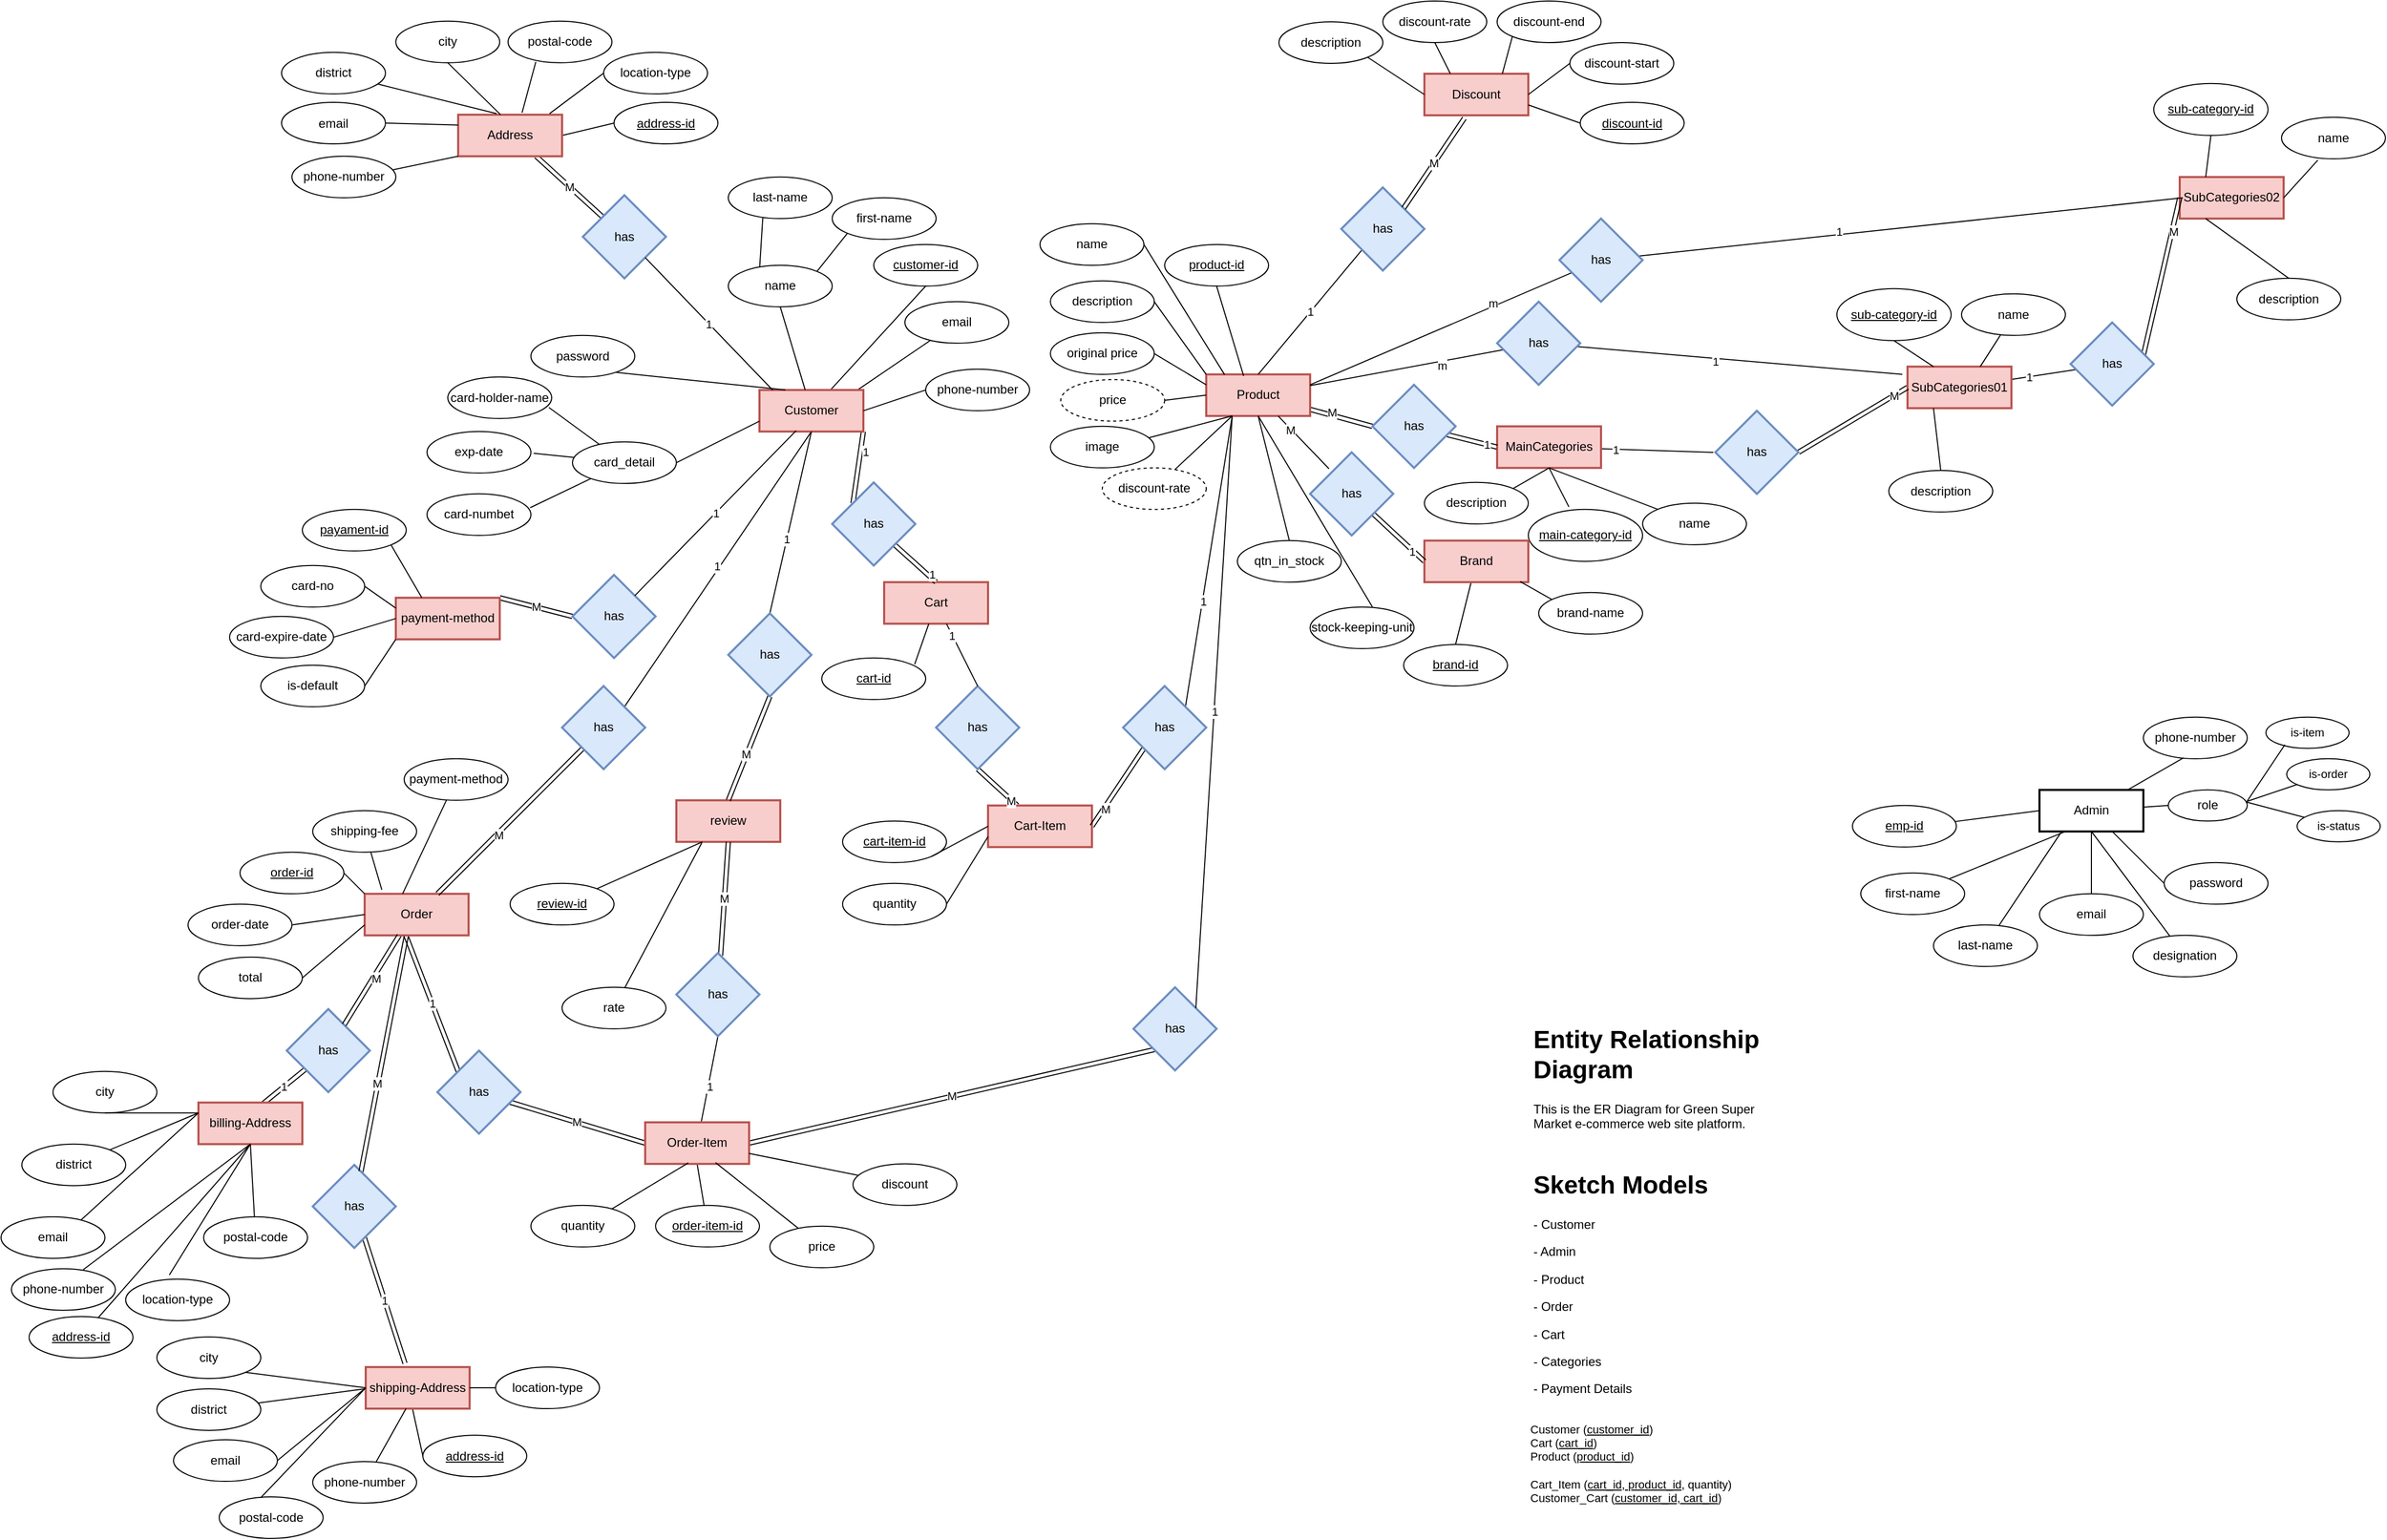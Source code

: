 <mxfile version="22.1.3" type="github">
  <diagram name="Page-1" id="S1WasbKRUwJI6cMlkdEB">
    <mxGraphModel dx="5186" dy="2211" grid="1" gridSize="10" guides="1" tooltips="1" connect="1" arrows="1" fold="1" page="1" pageScale="1" pageWidth="1169" pageHeight="827" math="0" shadow="0">
      <root>
        <mxCell id="0" />
        <mxCell id="1" parent="0" />
        <mxCell id="3DuY-Ulm5TOmBUNmaxVy-1" value="&lt;h1&gt;Entity Relationship Diagram&lt;/h1&gt;&lt;p&gt;This is the ER Diagram for Green Super Market e-commerce web site platform.&lt;/p&gt;" style="text;html=1;strokeColor=none;fillColor=none;spacing=5;spacingTop=-20;whiteSpace=wrap;overflow=hidden;rounded=0;" parent="1" vertex="1">
          <mxGeometry x="310" y="1054" width="240" height="130" as="geometry" />
        </mxCell>
        <mxCell id="3DuY-Ulm5TOmBUNmaxVy-3" value="&lt;h1&gt;Sketch Models&lt;/h1&gt;&lt;p&gt;- Customer&lt;/p&gt;&lt;p&gt;- Admin&lt;/p&gt;&lt;p&gt;- Product&lt;/p&gt;&lt;p&gt;- Order&lt;/p&gt;&lt;p&gt;- Cart&lt;/p&gt;&lt;p&gt;- Categories&lt;/p&gt;&lt;p&gt;- Payment Details&lt;/p&gt;" style="text;html=1;strokeColor=none;fillColor=none;spacing=5;spacingTop=-20;whiteSpace=wrap;overflow=hidden;rounded=0;" parent="1" vertex="1">
          <mxGeometry x="310" y="1194" width="190" height="360" as="geometry" />
        </mxCell>
        <mxCell id="3DuY-Ulm5TOmBUNmaxVy-13" style="rounded=0;orthogonalLoop=1;jettySize=auto;html=1;entryX=0.5;entryY=1;entryDx=0;entryDy=0;fontFamily=Helvetica;fontSize=12;fontColor=default;endArrow=none;endFill=0;" parent="1" source="3DuY-Ulm5TOmBUNmaxVy-4" target="3DuY-Ulm5TOmBUNmaxVy-12" edge="1">
          <mxGeometry relative="1" as="geometry" />
        </mxCell>
        <mxCell id="rVrRJaUetaWtjt3BiSwA-7" style="rounded=0;orthogonalLoop=1;jettySize=auto;html=1;exitX=0.938;exitY=0.01;exitDx=0;exitDy=0;endArrow=none;endFill=0;exitPerimeter=0;" parent="1" source="3DuY-Ulm5TOmBUNmaxVy-4" target="rVrRJaUetaWtjt3BiSwA-3" edge="1">
          <mxGeometry relative="1" as="geometry">
            <mxPoint x="-372.5" y="448.42" as="sourcePoint" />
            <mxPoint x="-407.5" y="373.42" as="targetPoint" />
          </mxGeometry>
        </mxCell>
        <mxCell id="YZjVqz2BdAuiKITETF3J-51" style="edgeStyle=none;shape=link;rounded=0;orthogonalLoop=1;jettySize=auto;html=1;exitX=1;exitY=1;exitDx=0;exitDy=0;entryX=0;entryY=0;entryDx=0;entryDy=0;labelBackgroundColor=default;strokeColor=default;align=center;verticalAlign=middle;fontFamily=Helvetica;fontSize=11;fontColor=default;endArrow=none;endFill=0;" parent="1" source="3DuY-Ulm5TOmBUNmaxVy-4" target="YZjVqz2BdAuiKITETF3J-50" edge="1">
          <mxGeometry relative="1" as="geometry" />
        </mxCell>
        <mxCell id="YZjVqz2BdAuiKITETF3J-54" value="1" style="edgeLabel;html=1;align=center;verticalAlign=middle;resizable=0;points=[];fontSize=11;fontFamily=Helvetica;fontColor=default;" parent="YZjVqz2BdAuiKITETF3J-51" vertex="1" connectable="0">
          <mxGeometry x="-0.806" y="-2" relative="1" as="geometry">
            <mxPoint x="5" y="13" as="offset" />
          </mxGeometry>
        </mxCell>
        <mxCell id="DSKI7EyAeoJrv0FDoOlX-86" style="edgeStyle=none;shape=connector;rounded=0;orthogonalLoop=1;jettySize=auto;html=1;exitX=0.5;exitY=1;exitDx=0;exitDy=0;entryX=1;entryY=0;entryDx=0;entryDy=0;labelBackgroundColor=default;strokeColor=default;align=center;verticalAlign=middle;fontFamily=Helvetica;fontSize=11;fontColor=default;endArrow=none;endFill=0;" parent="1" source="3DuY-Ulm5TOmBUNmaxVy-4" target="DSKI7EyAeoJrv0FDoOlX-85" edge="1">
          <mxGeometry relative="1" as="geometry" />
        </mxCell>
        <mxCell id="f6Bqa9t4RdQO3D29W2uO-2" value="1" style="edgeLabel;html=1;align=center;verticalAlign=middle;resizable=0;points=[];" vertex="1" connectable="0" parent="DSKI7EyAeoJrv0FDoOlX-86">
          <mxGeometry x="-0.011" y="-3" relative="1" as="geometry">
            <mxPoint as="offset" />
          </mxGeometry>
        </mxCell>
        <mxCell id="3DuY-Ulm5TOmBUNmaxVy-4" value="Customer" style="rounded=0;whiteSpace=wrap;html=1;strokeWidth=2;fillColor=#f8cecc;strokeColor=#b85450;" parent="1" vertex="1">
          <mxGeometry x="-430" y="448.42" width="100" height="40" as="geometry" />
        </mxCell>
        <mxCell id="3DuY-Ulm5TOmBUNmaxVy-12" value="customer-id" style="ellipse;whiteSpace=wrap;html=1;align=center;fontStyle=4;rounded=0;strokeColor=default;verticalAlign=middle;fontFamily=Helvetica;fontSize=12;fontColor=default;fillColor=default;" parent="1" vertex="1">
          <mxGeometry x="-320" y="308.42" width="100" height="40" as="geometry" />
        </mxCell>
        <mxCell id="3DuY-Ulm5TOmBUNmaxVy-21" style="edgeStyle=none;shape=connector;rounded=0;orthogonalLoop=1;jettySize=auto;html=1;entryX=0;entryY=1;entryDx=0;entryDy=0;labelBackgroundColor=default;strokeColor=default;align=center;verticalAlign=middle;fontFamily=Helvetica;fontSize=12;fontColor=default;endArrow=none;endFill=0;exitX=1;exitY=0;exitDx=0;exitDy=0;" parent="1" source="3DuY-Ulm5TOmBUNmaxVy-15" target="3DuY-Ulm5TOmBUNmaxVy-20" edge="1">
          <mxGeometry relative="1" as="geometry" />
        </mxCell>
        <mxCell id="3DuY-Ulm5TOmBUNmaxVy-23" style="edgeStyle=none;shape=connector;rounded=0;orthogonalLoop=1;jettySize=auto;html=1;entryX=0.333;entryY=0.94;entryDx=0;entryDy=0;labelBackgroundColor=default;strokeColor=default;align=center;verticalAlign=middle;fontFamily=Helvetica;fontSize=12;fontColor=default;endArrow=none;endFill=0;entryPerimeter=0;" parent="1" target="3DuY-Ulm5TOmBUNmaxVy-22" edge="1">
          <mxGeometry relative="1" as="geometry">
            <mxPoint x="-430" y="333.42" as="sourcePoint" />
          </mxGeometry>
        </mxCell>
        <mxCell id="3DuY-Ulm5TOmBUNmaxVy-15" value="name" style="ellipse;whiteSpace=wrap;html=1;align=center;rounded=0;strokeColor=default;verticalAlign=middle;fontFamily=Helvetica;fontSize=12;fontColor=default;fillColor=default;" parent="1" vertex="1">
          <mxGeometry x="-460" y="328.42" width="100" height="40" as="geometry" />
        </mxCell>
        <mxCell id="3DuY-Ulm5TOmBUNmaxVy-16" style="edgeStyle=none;shape=connector;rounded=0;orthogonalLoop=1;jettySize=auto;html=1;entryX=0.5;entryY=1;entryDx=0;entryDy=0;labelBackgroundColor=default;strokeColor=default;align=center;verticalAlign=middle;fontFamily=Helvetica;fontSize=12;fontColor=default;endArrow=none;endFill=0;" parent="1" source="3DuY-Ulm5TOmBUNmaxVy-4" target="3DuY-Ulm5TOmBUNmaxVy-15" edge="1">
          <mxGeometry relative="1" as="geometry" />
        </mxCell>
        <mxCell id="3DuY-Ulm5TOmBUNmaxVy-20" value="first-name" style="ellipse;whiteSpace=wrap;html=1;align=center;rounded=0;strokeColor=default;verticalAlign=middle;fontFamily=Helvetica;fontSize=12;fontColor=default;fillColor=default;" parent="1" vertex="1">
          <mxGeometry x="-360" y="263.42" width="100" height="40" as="geometry" />
        </mxCell>
        <mxCell id="3DuY-Ulm5TOmBUNmaxVy-22" value="last-name" style="ellipse;whiteSpace=wrap;html=1;align=center;rounded=0;strokeColor=default;verticalAlign=middle;fontFamily=Helvetica;fontSize=12;fontColor=default;fillColor=default;" parent="1" vertex="1">
          <mxGeometry x="-460" y="243.42" width="100" height="40" as="geometry" />
        </mxCell>
        <mxCell id="3DuY-Ulm5TOmBUNmaxVy-24" style="edgeStyle=none;shape=connector;rounded=0;orthogonalLoop=1;jettySize=auto;html=1;exitX=1;exitY=0.5;exitDx=0;exitDy=0;labelBackgroundColor=default;strokeColor=default;align=center;verticalAlign=middle;fontFamily=Helvetica;fontSize=12;fontColor=default;endArrow=none;endFill=0;" parent="1" source="3DuY-Ulm5TOmBUNmaxVy-4" target="3DuY-Ulm5TOmBUNmaxVy-4" edge="1">
          <mxGeometry relative="1" as="geometry" />
        </mxCell>
        <mxCell id="YZjVqz2BdAuiKITETF3J-139" style="edgeStyle=none;shape=connector;rounded=0;orthogonalLoop=1;jettySize=auto;html=1;entryX=0.983;entryY=0.388;entryDx=0;entryDy=0;labelBackgroundColor=default;strokeColor=default;align=center;verticalAlign=middle;fontFamily=Helvetica;fontSize=11;fontColor=default;endArrow=none;endFill=0;entryPerimeter=0;exitX=0;exitY=0.5;exitDx=0;exitDy=0;" parent="1" source="rVrRJaUetaWtjt3BiSwA-1" target="YZjVqz2BdAuiKITETF3J-138" edge="1">
          <mxGeometry relative="1" as="geometry" />
        </mxCell>
        <mxCell id="YZjVqz2BdAuiKITETF3J-141" style="edgeStyle=none;shape=connector;rounded=0;orthogonalLoop=1;jettySize=auto;html=1;entryX=0.5;entryY=0;entryDx=0;entryDy=0;labelBackgroundColor=default;strokeColor=default;align=center;verticalAlign=middle;fontFamily=Helvetica;fontSize=11;fontColor=default;endArrow=none;endFill=0;" parent="1" source="rVrRJaUetaWtjt3BiSwA-1" target="YZjVqz2BdAuiKITETF3J-140" edge="1">
          <mxGeometry relative="1" as="geometry" />
        </mxCell>
        <mxCell id="YZjVqz2BdAuiKITETF3J-143" style="edgeStyle=none;shape=connector;rounded=0;orthogonalLoop=1;jettySize=auto;html=1;entryX=0;entryY=0.5;entryDx=0;entryDy=0;labelBackgroundColor=default;strokeColor=default;align=center;verticalAlign=middle;fontFamily=Helvetica;fontSize=11;fontColor=default;endArrow=none;endFill=0;" parent="1" source="rVrRJaUetaWtjt3BiSwA-1" target="YZjVqz2BdAuiKITETF3J-142" edge="1">
          <mxGeometry relative="1" as="geometry" />
        </mxCell>
        <mxCell id="rVrRJaUetaWtjt3BiSwA-1" value="Admin" style="rounded=0;whiteSpace=wrap;html=1;strokeWidth=2;" parent="1" vertex="1">
          <mxGeometry x="802" y="833.42" width="100" height="40" as="geometry" />
        </mxCell>
        <mxCell id="YZjVqz2BdAuiKITETF3J-11" style="edgeStyle=none;shape=link;rounded=0;orthogonalLoop=1;jettySize=auto;html=1;entryX=0;entryY=0.5;entryDx=0;entryDy=0;labelBackgroundColor=default;strokeColor=default;align=center;verticalAlign=middle;fontFamily=Helvetica;fontSize=11;fontColor=default;endArrow=none;endFill=0;" parent="1" source="rVrRJaUetaWtjt3BiSwA-2" target="YZjVqz2BdAuiKITETF3J-8" edge="1">
          <mxGeometry relative="1" as="geometry" />
        </mxCell>
        <mxCell id="YZjVqz2BdAuiKITETF3J-13" value="M" style="edgeLabel;html=1;align=center;verticalAlign=middle;resizable=0;points=[];fontSize=11;fontFamily=Helvetica;fontColor=default;" parent="YZjVqz2BdAuiKITETF3J-11" vertex="1" connectable="0">
          <mxGeometry x="-0.663" y="-1" relative="1" as="geometry">
            <mxPoint x="11" y="-1" as="offset" />
          </mxGeometry>
        </mxCell>
        <mxCell id="DSKI7EyAeoJrv0FDoOlX-72" style="edgeStyle=none;shape=connector;rounded=0;orthogonalLoop=1;jettySize=auto;html=1;exitX=0.25;exitY=1;exitDx=0;exitDy=0;entryX=1;entryY=0;entryDx=0;entryDy=0;labelBackgroundColor=default;strokeColor=default;align=center;verticalAlign=middle;fontFamily=Helvetica;fontSize=11;fontColor=default;endArrow=none;endFill=0;" parent="1" source="rVrRJaUetaWtjt3BiSwA-2" target="YZjVqz2BdAuiKITETF3J-95" edge="1">
          <mxGeometry relative="1" as="geometry" />
        </mxCell>
        <mxCell id="DSKI7EyAeoJrv0FDoOlX-76" value="1" style="edgeLabel;html=1;align=center;verticalAlign=middle;resizable=0;points=[];fontSize=11;fontFamily=Helvetica;fontColor=default;" parent="DSKI7EyAeoJrv0FDoOlX-72" vertex="1" connectable="0">
          <mxGeometry x="0.275" relative="1" as="geometry">
            <mxPoint as="offset" />
          </mxGeometry>
        </mxCell>
        <mxCell id="rVrRJaUetaWtjt3BiSwA-2" value="Product" style="rounded=0;whiteSpace=wrap;html=1;strokeWidth=2;fillColor=#f8cecc;strokeColor=#b85450;" parent="1" vertex="1">
          <mxGeometry y="433.42" width="100" height="40" as="geometry" />
        </mxCell>
        <mxCell id="rVrRJaUetaWtjt3BiSwA-3" value="email" style="ellipse;whiteSpace=wrap;html=1;align=center;rounded=0;strokeColor=default;verticalAlign=middle;fontFamily=Helvetica;fontSize=12;fontColor=default;fillColor=default;" parent="1" vertex="1">
          <mxGeometry x="-290" y="363.42" width="100" height="40" as="geometry" />
        </mxCell>
        <mxCell id="rVrRJaUetaWtjt3BiSwA-4" value="phone-number" style="ellipse;whiteSpace=wrap;html=1;align=center;rounded=0;strokeColor=default;verticalAlign=middle;fontFamily=Helvetica;fontSize=12;fontColor=default;fillColor=default;" parent="1" vertex="1">
          <mxGeometry x="-270" y="428.42" width="100" height="40" as="geometry" />
        </mxCell>
        <mxCell id="rVrRJaUetaWtjt3BiSwA-9" style="edgeStyle=none;shape=connector;rounded=0;orthogonalLoop=1;jettySize=auto;html=1;exitX=1;exitY=0.5;exitDx=0;exitDy=0;entryX=0;entryY=0.5;entryDx=0;entryDy=0;labelBackgroundColor=default;strokeColor=default;align=center;verticalAlign=middle;fontFamily=Helvetica;fontSize=11;fontColor=default;endArrow=none;endFill=0;" parent="1" source="3DuY-Ulm5TOmBUNmaxVy-4" target="rVrRJaUetaWtjt3BiSwA-4" edge="1">
          <mxGeometry relative="1" as="geometry">
            <mxPoint x="-358.6" y="443.42" as="sourcePoint" />
            <mxPoint x="-340" y="397.14" as="targetPoint" />
          </mxGeometry>
        </mxCell>
        <mxCell id="rVrRJaUetaWtjt3BiSwA-11" value="password" style="ellipse;whiteSpace=wrap;html=1;align=center;rounded=0;strokeColor=default;verticalAlign=middle;fontFamily=Helvetica;fontSize=12;fontColor=default;fillColor=default;" parent="1" vertex="1">
          <mxGeometry x="-650" y="395.92" width="100" height="40" as="geometry" />
        </mxCell>
        <mxCell id="rVrRJaUetaWtjt3BiSwA-12" style="edgeStyle=none;shape=connector;rounded=0;orthogonalLoop=1;jettySize=auto;html=1;exitX=0.25;exitY=0;exitDx=0;exitDy=0;entryX=0.822;entryY=0.89;entryDx=0;entryDy=0;labelBackgroundColor=default;strokeColor=default;align=center;verticalAlign=middle;fontFamily=Helvetica;fontSize=11;fontColor=default;endArrow=none;endFill=0;entryPerimeter=0;" parent="1" source="3DuY-Ulm5TOmBUNmaxVy-4" target="rVrRJaUetaWtjt3BiSwA-11" edge="1">
          <mxGeometry relative="1" as="geometry" />
        </mxCell>
        <mxCell id="rVrRJaUetaWtjt3BiSwA-18" value="Cart-Item" style="rounded=0;whiteSpace=wrap;html=1;strokeWidth=2;fillColor=#f8cecc;strokeColor=#b85450;" parent="1" vertex="1">
          <mxGeometry x="-210" y="848.42" width="100" height="40" as="geometry" />
        </mxCell>
        <mxCell id="rVrRJaUetaWtjt3BiSwA-19" value="Cart" style="rounded=0;whiteSpace=wrap;html=1;strokeWidth=2;fillColor=#f8cecc;strokeColor=#b85450;" parent="1" vertex="1">
          <mxGeometry x="-310" y="633.42" width="100" height="40" as="geometry" />
        </mxCell>
        <mxCell id="YZjVqz2BdAuiKITETF3J-15" value="" style="edgeStyle=none;shape=connector;rounded=0;orthogonalLoop=1;jettySize=auto;html=1;labelBackgroundColor=default;strokeColor=default;align=center;verticalAlign=middle;fontFamily=Helvetica;fontSize=11;fontColor=default;endArrow=none;endFill=0;entryX=-0.024;entryY=0.501;entryDx=0;entryDy=0;entryPerimeter=0;" parent="1" source="rVrRJaUetaWtjt3BiSwA-20" target="YZjVqz2BdAuiKITETF3J-14" edge="1">
          <mxGeometry relative="1" as="geometry" />
        </mxCell>
        <mxCell id="YZjVqz2BdAuiKITETF3J-18" value="1" style="edgeLabel;html=1;align=center;verticalAlign=middle;resizable=0;points=[];fontSize=11;fontFamily=Helvetica;fontColor=default;" parent="YZjVqz2BdAuiKITETF3J-15" vertex="1" connectable="0">
          <mxGeometry x="-0.791" y="2" relative="1" as="geometry">
            <mxPoint x="2" y="2" as="offset" />
          </mxGeometry>
        </mxCell>
        <mxCell id="rVrRJaUetaWtjt3BiSwA-20" value="MainCategories" style="rounded=0;whiteSpace=wrap;html=1;strokeWidth=2;fillColor=#f8cecc;strokeColor=#b85450;" parent="1" vertex="1">
          <mxGeometry x="280" y="483.42" width="100" height="40" as="geometry" />
        </mxCell>
        <mxCell id="rVrRJaUetaWtjt3BiSwA-23" value="&lt;u&gt;product-id&lt;/u&gt;" style="ellipse;whiteSpace=wrap;html=1;align=center;rounded=0;strokeColor=default;verticalAlign=middle;fontFamily=Helvetica;fontSize=12;fontColor=default;fillColor=default;" parent="1" vertex="1">
          <mxGeometry x="-40" y="308.42" width="100" height="40" as="geometry" />
        </mxCell>
        <mxCell id="rVrRJaUetaWtjt3BiSwA-24" value="name" style="ellipse;whiteSpace=wrap;html=1;align=center;rounded=0;strokeColor=default;verticalAlign=middle;fontFamily=Helvetica;fontSize=12;fontColor=default;fillColor=default;" parent="1" vertex="1">
          <mxGeometry x="-160" y="288.42" width="100" height="40" as="geometry" />
        </mxCell>
        <mxCell id="rVrRJaUetaWtjt3BiSwA-25" value="description" style="ellipse;whiteSpace=wrap;html=1;align=center;rounded=0;strokeColor=default;verticalAlign=middle;fontFamily=Helvetica;fontSize=12;fontColor=default;fillColor=default;" parent="1" vertex="1">
          <mxGeometry x="-150" y="343.42" width="100" height="40" as="geometry" />
        </mxCell>
        <mxCell id="rVrRJaUetaWtjt3BiSwA-28" value="" style="endArrow=none;html=1;rounded=0;labelBackgroundColor=default;strokeColor=default;align=center;verticalAlign=middle;fontFamily=Helvetica;fontSize=11;fontColor=default;shape=connector;entryX=0.36;entryY=0.036;entryDx=0;entryDy=0;exitX=0.5;exitY=1;exitDx=0;exitDy=0;entryPerimeter=0;" parent="1" source="rVrRJaUetaWtjt3BiSwA-23" target="rVrRJaUetaWtjt3BiSwA-2" edge="1">
          <mxGeometry width="50" height="50" relative="1" as="geometry">
            <mxPoint x="-40" y="473.42" as="sourcePoint" />
            <mxPoint x="10" y="423.42" as="targetPoint" />
          </mxGeometry>
        </mxCell>
        <mxCell id="rVrRJaUetaWtjt3BiSwA-29" value="" style="endArrow=none;html=1;rounded=0;labelBackgroundColor=default;strokeColor=default;align=center;verticalAlign=middle;fontFamily=Helvetica;fontSize=11;fontColor=default;shape=connector;entryX=0.177;entryY=0.007;entryDx=0;entryDy=0;entryPerimeter=0;exitX=1;exitY=0.5;exitDx=0;exitDy=0;" parent="1" source="rVrRJaUetaWtjt3BiSwA-24" target="rVrRJaUetaWtjt3BiSwA-2" edge="1">
          <mxGeometry width="50" height="50" relative="1" as="geometry">
            <mxPoint x="-30" y="449.42" as="sourcePoint" />
            <mxPoint x="-6" y="467.42" as="targetPoint" />
          </mxGeometry>
        </mxCell>
        <mxCell id="rVrRJaUetaWtjt3BiSwA-30" value="" style="endArrow=none;html=1;rounded=0;labelBackgroundColor=default;strokeColor=default;align=center;verticalAlign=middle;fontFamily=Helvetica;fontSize=11;fontColor=default;shape=connector;entryX=0;entryY=0;entryDx=0;entryDy=0;exitX=1;exitY=0.5;exitDx=0;exitDy=0;" parent="1" source="rVrRJaUetaWtjt3BiSwA-25" target="rVrRJaUetaWtjt3BiSwA-2" edge="1">
          <mxGeometry width="50" height="50" relative="1" as="geometry">
            <mxPoint x="-24" y="473.42" as="sourcePoint" />
            <mxPoint y="491.42" as="targetPoint" />
          </mxGeometry>
        </mxCell>
        <mxCell id="rVrRJaUetaWtjt3BiSwA-34" value="&lt;u&gt;main-category-id&lt;/u&gt;" style="ellipse;whiteSpace=wrap;html=1;align=center;rounded=0;strokeColor=default;verticalAlign=middle;fontFamily=Helvetica;fontSize=12;fontColor=default;fillColor=default;" parent="1" vertex="1">
          <mxGeometry x="310" y="563.42" width="110" height="50" as="geometry" />
        </mxCell>
        <mxCell id="rVrRJaUetaWtjt3BiSwA-35" value="name" style="ellipse;whiteSpace=wrap;html=1;align=center;rounded=0;strokeColor=default;verticalAlign=middle;fontFamily=Helvetica;fontSize=12;fontColor=default;fillColor=default;" parent="1" vertex="1">
          <mxGeometry x="420" y="557.42" width="100" height="40" as="geometry" />
        </mxCell>
        <mxCell id="rVrRJaUetaWtjt3BiSwA-36" value="description" style="ellipse;whiteSpace=wrap;html=1;align=center;rounded=0;strokeColor=default;verticalAlign=middle;fontFamily=Helvetica;fontSize=12;fontColor=default;fillColor=default;" parent="1" vertex="1">
          <mxGeometry x="210" y="537.42" width="100" height="40" as="geometry" />
        </mxCell>
        <mxCell id="rVrRJaUetaWtjt3BiSwA-37" value="" style="endArrow=none;html=1;rounded=0;labelBackgroundColor=default;strokeColor=default;align=center;verticalAlign=middle;fontFamily=Helvetica;fontSize=11;fontColor=default;shape=connector;entryX=0.5;entryY=1;entryDx=0;entryDy=0;exitX=0.355;exitY=-0.05;exitDx=0;exitDy=0;exitPerimeter=0;" parent="1" source="rVrRJaUetaWtjt3BiSwA-34" target="rVrRJaUetaWtjt3BiSwA-20" edge="1">
          <mxGeometry width="50" height="50" relative="1" as="geometry">
            <mxPoint x="296" y="392.42" as="sourcePoint" />
            <mxPoint x="319" y="432.42" as="targetPoint" />
          </mxGeometry>
        </mxCell>
        <mxCell id="rVrRJaUetaWtjt3BiSwA-38" value="" style="endArrow=none;html=1;rounded=0;labelBackgroundColor=default;strokeColor=default;align=center;verticalAlign=middle;fontFamily=Helvetica;fontSize=11;fontColor=default;shape=connector;exitX=0;exitY=0;exitDx=0;exitDy=0;entryX=0.5;entryY=1;entryDx=0;entryDy=0;" parent="1" source="rVrRJaUetaWtjt3BiSwA-35" target="rVrRJaUetaWtjt3BiSwA-20" edge="1">
          <mxGeometry width="50" height="50" relative="1" as="geometry">
            <mxPoint x="250" y="438.42" as="sourcePoint" />
            <mxPoint x="380" y="458.42" as="targetPoint" />
          </mxGeometry>
        </mxCell>
        <mxCell id="rVrRJaUetaWtjt3BiSwA-39" value="" style="endArrow=none;html=1;rounded=0;labelBackgroundColor=default;strokeColor=default;align=center;verticalAlign=middle;fontFamily=Helvetica;fontSize=11;fontColor=default;shape=connector;entryX=1;entryY=0;entryDx=0;entryDy=0;exitX=0.5;exitY=1;exitDx=0;exitDy=0;" parent="1" source="rVrRJaUetaWtjt3BiSwA-20" target="rVrRJaUetaWtjt3BiSwA-36" edge="1">
          <mxGeometry width="50" height="50" relative="1" as="geometry">
            <mxPoint x="260" y="472.42" as="sourcePoint" />
            <mxPoint x="280" y="498.42" as="targetPoint" />
          </mxGeometry>
        </mxCell>
        <mxCell id="rVrRJaUetaWtjt3BiSwA-40" value="&lt;u&gt;cart-item-id&lt;/u&gt;" style="ellipse;whiteSpace=wrap;html=1;align=center;rounded=0;strokeColor=default;verticalAlign=middle;fontFamily=Helvetica;fontSize=12;fontColor=default;fillColor=default;" parent="1" vertex="1">
          <mxGeometry x="-350" y="863.42" width="100" height="40" as="geometry" />
        </mxCell>
        <mxCell id="rVrRJaUetaWtjt3BiSwA-44" style="edgeStyle=none;shape=connector;rounded=0;orthogonalLoop=1;jettySize=auto;html=1;exitX=0;exitY=0.5;exitDx=0;exitDy=0;entryX=1;entryY=1;entryDx=0;entryDy=0;labelBackgroundColor=default;strokeColor=default;align=center;verticalAlign=middle;fontFamily=Helvetica;fontSize=11;fontColor=default;endArrow=none;endFill=0;" parent="1" source="rVrRJaUetaWtjt3BiSwA-18" target="rVrRJaUetaWtjt3BiSwA-40" edge="1">
          <mxGeometry relative="1" as="geometry">
            <mxPoint x="-250" y="1033.42" as="sourcePoint" />
            <mxPoint x="-280" y="1007.42" as="targetPoint" />
          </mxGeometry>
        </mxCell>
        <mxCell id="YZjVqz2BdAuiKITETF3J-28" value="" style="edgeStyle=none;shape=connector;rounded=0;orthogonalLoop=1;jettySize=auto;html=1;labelBackgroundColor=default;strokeColor=default;align=center;verticalAlign=middle;fontFamily=Helvetica;fontSize=11;fontColor=default;endArrow=none;endFill=0;" parent="1" source="rVrRJaUetaWtjt3BiSwA-46" target="YZjVqz2BdAuiKITETF3J-27" edge="1">
          <mxGeometry relative="1" as="geometry" />
        </mxCell>
        <mxCell id="YZjVqz2BdAuiKITETF3J-44" value="1" style="edgeLabel;html=1;align=center;verticalAlign=middle;resizable=0;points=[];fontSize=11;fontFamily=Helvetica;fontColor=default;" parent="YZjVqz2BdAuiKITETF3J-28" vertex="1" connectable="0">
          <mxGeometry x="-0.471" relative="1" as="geometry">
            <mxPoint as="offset" />
          </mxGeometry>
        </mxCell>
        <mxCell id="rVrRJaUetaWtjt3BiSwA-46" value="SubCategories01" style="rounded=0;whiteSpace=wrap;html=1;strokeWidth=2;fillColor=#f8cecc;strokeColor=#b85450;" parent="1" vertex="1">
          <mxGeometry x="675" y="425.92" width="100" height="40" as="geometry" />
        </mxCell>
        <mxCell id="rVrRJaUetaWtjt3BiSwA-47" value="&lt;u&gt;sub-category-id&lt;/u&gt;" style="ellipse;whiteSpace=wrap;html=1;align=center;rounded=0;strokeColor=default;verticalAlign=middle;fontFamily=Helvetica;fontSize=12;fontColor=default;fillColor=default;" parent="1" vertex="1">
          <mxGeometry x="607" y="350.92" width="110" height="50" as="geometry" />
        </mxCell>
        <mxCell id="rVrRJaUetaWtjt3BiSwA-48" value="name" style="ellipse;whiteSpace=wrap;html=1;align=center;rounded=0;strokeColor=default;verticalAlign=middle;fontFamily=Helvetica;fontSize=12;fontColor=default;fillColor=default;" parent="1" vertex="1">
          <mxGeometry x="727" y="355.92" width="100" height="40" as="geometry" />
        </mxCell>
        <mxCell id="rVrRJaUetaWtjt3BiSwA-49" value="description" style="ellipse;whiteSpace=wrap;html=1;align=center;rounded=0;strokeColor=default;verticalAlign=middle;fontFamily=Helvetica;fontSize=12;fontColor=default;fillColor=default;" parent="1" vertex="1">
          <mxGeometry x="657" y="525.92" width="100" height="40" as="geometry" />
        </mxCell>
        <mxCell id="rVrRJaUetaWtjt3BiSwA-50" value="" style="endArrow=none;html=1;rounded=0;labelBackgroundColor=default;strokeColor=default;align=center;verticalAlign=middle;fontFamily=Helvetica;fontSize=11;fontColor=default;shape=connector;entryX=0.25;entryY=0;entryDx=0;entryDy=0;exitX=0.5;exitY=1;exitDx=0;exitDy=0;" parent="1" source="rVrRJaUetaWtjt3BiSwA-47" target="rVrRJaUetaWtjt3BiSwA-46" edge="1">
          <mxGeometry width="50" height="50" relative="1" as="geometry">
            <mxPoint x="683" y="394.92" as="sourcePoint" />
            <mxPoint x="706" y="434.92" as="targetPoint" />
          </mxGeometry>
        </mxCell>
        <mxCell id="rVrRJaUetaWtjt3BiSwA-51" value="" style="endArrow=none;html=1;rounded=0;labelBackgroundColor=default;strokeColor=default;align=center;verticalAlign=middle;fontFamily=Helvetica;fontSize=11;fontColor=default;shape=connector;entryX=0.7;entryY=0;entryDx=0;entryDy=0;entryPerimeter=0;" parent="1" source="rVrRJaUetaWtjt3BiSwA-48" target="rVrRJaUetaWtjt3BiSwA-46" edge="1">
          <mxGeometry width="50" height="50" relative="1" as="geometry">
            <mxPoint x="637" y="440.92" as="sourcePoint" />
            <mxPoint x="657" y="466.92" as="targetPoint" />
          </mxGeometry>
        </mxCell>
        <mxCell id="rVrRJaUetaWtjt3BiSwA-52" value="" style="endArrow=none;html=1;rounded=0;labelBackgroundColor=default;strokeColor=default;align=center;verticalAlign=middle;fontFamily=Helvetica;fontSize=11;fontColor=default;shape=connector;entryX=0.5;entryY=0;entryDx=0;entryDy=0;exitX=0.25;exitY=1;exitDx=0;exitDy=0;" parent="1" source="rVrRJaUetaWtjt3BiSwA-46" target="rVrRJaUetaWtjt3BiSwA-49" edge="1">
          <mxGeometry width="50" height="50" relative="1" as="geometry">
            <mxPoint x="647" y="474.92" as="sourcePoint" />
            <mxPoint x="667" y="500.92" as="targetPoint" />
          </mxGeometry>
        </mxCell>
        <mxCell id="YZjVqz2BdAuiKITETF3J-10" style="rounded=0;orthogonalLoop=1;jettySize=auto;html=1;entryX=0;entryY=0.5;entryDx=0;entryDy=0;endArrow=none;endFill=0;shape=link;" parent="1" source="YZjVqz2BdAuiKITETF3J-8" target="rVrRJaUetaWtjt3BiSwA-20" edge="1">
          <mxGeometry relative="1" as="geometry" />
        </mxCell>
        <mxCell id="YZjVqz2BdAuiKITETF3J-12" value="1" style="edgeLabel;html=1;align=center;verticalAlign=middle;resizable=0;points=[];fontSize=11;fontFamily=Helvetica;fontColor=default;" parent="YZjVqz2BdAuiKITETF3J-10" vertex="1" connectable="0">
          <mxGeometry x="0.556" relative="1" as="geometry">
            <mxPoint as="offset" />
          </mxGeometry>
        </mxCell>
        <mxCell id="YZjVqz2BdAuiKITETF3J-8" value="has" style="rhombus;whiteSpace=wrap;html=1;rounded=0;strokeWidth=2;fillColor=#dae8fc;strokeColor=#6c8ebf;" parent="1" vertex="1">
          <mxGeometry x="160" y="443.42" width="80" height="80" as="geometry" />
        </mxCell>
        <mxCell id="YZjVqz2BdAuiKITETF3J-16" style="edgeStyle=none;shape=link;rounded=0;orthogonalLoop=1;jettySize=auto;html=1;entryX=0;entryY=0.5;entryDx=0;entryDy=0;labelBackgroundColor=default;strokeColor=default;align=center;verticalAlign=middle;fontFamily=Helvetica;fontSize=11;fontColor=default;endArrow=none;endFill=0;exitX=1;exitY=0.5;exitDx=0;exitDy=0;" parent="1" source="YZjVqz2BdAuiKITETF3J-14" target="rVrRJaUetaWtjt3BiSwA-46" edge="1">
          <mxGeometry relative="1" as="geometry">
            <mxPoint x="595" y="466.42" as="sourcePoint" />
          </mxGeometry>
        </mxCell>
        <mxCell id="YZjVqz2BdAuiKITETF3J-17" value="M" style="edgeLabel;html=1;align=center;verticalAlign=middle;resizable=0;points=[];fontSize=11;fontFamily=Helvetica;fontColor=default;" parent="YZjVqz2BdAuiKITETF3J-16" vertex="1" connectable="0">
          <mxGeometry x="0.731" y="-2" relative="1" as="geometry">
            <mxPoint y="-2" as="offset" />
          </mxGeometry>
        </mxCell>
        <mxCell id="YZjVqz2BdAuiKITETF3J-14" value="has" style="rhombus;whiteSpace=wrap;html=1;rounded=0;strokeWidth=2;fillColor=#dae8fc;strokeColor=#6c8ebf;" parent="1" vertex="1">
          <mxGeometry x="490" y="468.42" width="80" height="80" as="geometry" />
        </mxCell>
        <mxCell id="YZjVqz2BdAuiKITETF3J-19" value="SubCategories02" style="rounded=0;whiteSpace=wrap;html=1;strokeWidth=2;fillColor=#f8cecc;strokeColor=#b85450;" parent="1" vertex="1">
          <mxGeometry x="937" y="243.42" width="100" height="40" as="geometry" />
        </mxCell>
        <mxCell id="YZjVqz2BdAuiKITETF3J-20" value="&lt;u&gt;sub-category-id&lt;/u&gt;" style="ellipse;whiteSpace=wrap;html=1;align=center;rounded=0;strokeColor=default;verticalAlign=middle;fontFamily=Helvetica;fontSize=12;fontColor=default;fillColor=default;" parent="1" vertex="1">
          <mxGeometry x="912" y="153.42" width="110" height="50" as="geometry" />
        </mxCell>
        <mxCell id="YZjVqz2BdAuiKITETF3J-21" value="name" style="ellipse;whiteSpace=wrap;html=1;align=center;rounded=0;strokeColor=default;verticalAlign=middle;fontFamily=Helvetica;fontSize=12;fontColor=default;fillColor=default;" parent="1" vertex="1">
          <mxGeometry x="1035" y="185.92" width="100" height="40" as="geometry" />
        </mxCell>
        <mxCell id="YZjVqz2BdAuiKITETF3J-22" value="description" style="ellipse;whiteSpace=wrap;html=1;align=center;rounded=0;strokeColor=default;verticalAlign=middle;fontFamily=Helvetica;fontSize=12;fontColor=default;fillColor=default;" parent="1" vertex="1">
          <mxGeometry x="992" y="340.92" width="100" height="40" as="geometry" />
        </mxCell>
        <mxCell id="YZjVqz2BdAuiKITETF3J-23" value="" style="endArrow=none;html=1;rounded=0;labelBackgroundColor=default;strokeColor=default;align=center;verticalAlign=middle;fontFamily=Helvetica;fontSize=11;fontColor=default;shape=connector;entryX=0.25;entryY=0;entryDx=0;entryDy=0;exitX=0.5;exitY=1;exitDx=0;exitDy=0;" parent="1" source="YZjVqz2BdAuiKITETF3J-20" target="YZjVqz2BdAuiKITETF3J-19" edge="1">
          <mxGeometry width="50" height="50" relative="1" as="geometry">
            <mxPoint x="913.79" y="192.42" as="sourcePoint" />
            <mxPoint x="936.79" y="232.42" as="targetPoint" />
          </mxGeometry>
        </mxCell>
        <mxCell id="YZjVqz2BdAuiKITETF3J-24" value="" style="endArrow=none;html=1;rounded=0;labelBackgroundColor=default;strokeColor=default;align=center;verticalAlign=middle;fontFamily=Helvetica;fontSize=11;fontColor=default;shape=connector;entryX=1;entryY=0.5;entryDx=0;entryDy=0;" parent="1" target="YZjVqz2BdAuiKITETF3J-19" edge="1">
          <mxGeometry width="50" height="50" relative="1" as="geometry">
            <mxPoint x="1069.913" y="227.216" as="sourcePoint" />
            <mxPoint x="887.79" y="264.42" as="targetPoint" />
          </mxGeometry>
        </mxCell>
        <mxCell id="YZjVqz2BdAuiKITETF3J-25" value="" style="endArrow=none;html=1;rounded=0;labelBackgroundColor=default;strokeColor=default;align=center;verticalAlign=middle;fontFamily=Helvetica;fontSize=11;fontColor=default;shape=connector;entryX=0.5;entryY=0;entryDx=0;entryDy=0;exitX=0.25;exitY=1;exitDx=0;exitDy=0;" parent="1" source="YZjVqz2BdAuiKITETF3J-19" target="YZjVqz2BdAuiKITETF3J-22" edge="1">
          <mxGeometry width="50" height="50" relative="1" as="geometry">
            <mxPoint x="877.79" y="272.42" as="sourcePoint" />
            <mxPoint x="897.79" y="298.42" as="targetPoint" />
          </mxGeometry>
        </mxCell>
        <mxCell id="YZjVqz2BdAuiKITETF3J-29" style="edgeStyle=none;shape=link;rounded=0;orthogonalLoop=1;jettySize=auto;html=1;entryX=0;entryY=0.5;entryDx=0;entryDy=0;labelBackgroundColor=default;strokeColor=default;align=center;verticalAlign=middle;fontFamily=Helvetica;fontSize=11;fontColor=default;endArrow=none;endFill=0;exitX=0.869;exitY=0.422;exitDx=0;exitDy=0;exitPerimeter=0;" parent="1" source="YZjVqz2BdAuiKITETF3J-27" target="YZjVqz2BdAuiKITETF3J-19" edge="1">
          <mxGeometry relative="1" as="geometry">
            <mxPoint x="887.79" y="263.42" as="sourcePoint" />
          </mxGeometry>
        </mxCell>
        <mxCell id="YZjVqz2BdAuiKITETF3J-45" value="M" style="edgeLabel;html=1;align=center;verticalAlign=middle;resizable=0;points=[];fontSize=11;fontFamily=Helvetica;fontColor=default;" parent="YZjVqz2BdAuiKITETF3J-29" vertex="1" connectable="0">
          <mxGeometry x="0.578" y="-1" relative="1" as="geometry">
            <mxPoint as="offset" />
          </mxGeometry>
        </mxCell>
        <mxCell id="YZjVqz2BdAuiKITETF3J-27" value="has" style="rhombus;whiteSpace=wrap;html=1;rounded=0;strokeWidth=2;fillColor=#dae8fc;strokeColor=#6c8ebf;" parent="1" vertex="1">
          <mxGeometry x="832" y="383.42" width="80" height="80" as="geometry" />
        </mxCell>
        <mxCell id="YZjVqz2BdAuiKITETF3J-33" style="edgeStyle=none;shape=connector;rounded=0;orthogonalLoop=1;jettySize=auto;html=1;entryX=0.5;entryY=0;entryDx=0;entryDy=0;labelBackgroundColor=default;strokeColor=default;align=center;verticalAlign=middle;fontFamily=Helvetica;fontSize=11;fontColor=default;endArrow=none;endFill=0;" parent="1" source="YZjVqz2BdAuiKITETF3J-31" target="YZjVqz2BdAuiKITETF3J-32" edge="1">
          <mxGeometry relative="1" as="geometry" />
        </mxCell>
        <mxCell id="YZjVqz2BdAuiKITETF3J-31" value="Brand" style="rounded=0;whiteSpace=wrap;html=1;strokeWidth=2;fillColor=#f8cecc;strokeColor=#b85450;" parent="1" vertex="1">
          <mxGeometry x="210" y="593.42" width="100" height="40" as="geometry" />
        </mxCell>
        <mxCell id="YZjVqz2BdAuiKITETF3J-32" value="&lt;u&gt;brand-id&lt;/u&gt;" style="ellipse;whiteSpace=wrap;html=1;align=center;rounded=0;strokeColor=default;verticalAlign=middle;fontFamily=Helvetica;fontSize=12;fontColor=default;fillColor=default;" parent="1" vertex="1">
          <mxGeometry x="190" y="693.42" width="100" height="40" as="geometry" />
        </mxCell>
        <mxCell id="YZjVqz2BdAuiKITETF3J-34" value="brand-name" style="ellipse;whiteSpace=wrap;html=1;align=center;rounded=0;strokeColor=default;verticalAlign=middle;fontFamily=Helvetica;fontSize=12;fontColor=default;fillColor=default;" parent="1" vertex="1">
          <mxGeometry x="320" y="643.42" width="100" height="40" as="geometry" />
        </mxCell>
        <mxCell id="YZjVqz2BdAuiKITETF3J-35" style="edgeStyle=none;shape=connector;rounded=0;orthogonalLoop=1;jettySize=auto;html=1;entryX=0.128;entryY=0.17;entryDx=0;entryDy=0;labelBackgroundColor=default;strokeColor=default;align=center;verticalAlign=middle;fontFamily=Helvetica;fontSize=11;fontColor=default;endArrow=none;endFill=0;entryPerimeter=0;exitX=0.921;exitY=0.986;exitDx=0;exitDy=0;exitPerimeter=0;" parent="1" source="YZjVqz2BdAuiKITETF3J-31" target="YZjVqz2BdAuiKITETF3J-34" edge="1">
          <mxGeometry relative="1" as="geometry" />
        </mxCell>
        <mxCell id="YZjVqz2BdAuiKITETF3J-36" style="edgeStyle=none;shape=connector;rounded=0;orthogonalLoop=1;jettySize=auto;html=1;exitX=1;exitY=0.25;exitDx=0;exitDy=0;labelBackgroundColor=default;strokeColor=default;align=center;verticalAlign=middle;fontFamily=Helvetica;fontSize=11;fontColor=default;endArrow=none;endFill=0;" parent="1" source="YZjVqz2BdAuiKITETF3J-31" target="YZjVqz2BdAuiKITETF3J-31" edge="1">
          <mxGeometry relative="1" as="geometry" />
        </mxCell>
        <mxCell id="YZjVqz2BdAuiKITETF3J-42" style="edgeStyle=none;shape=link;rounded=0;orthogonalLoop=1;jettySize=auto;html=1;entryX=0;entryY=0.5;entryDx=0;entryDy=0;labelBackgroundColor=default;strokeColor=default;align=center;verticalAlign=middle;fontFamily=Helvetica;fontSize=11;fontColor=default;endArrow=none;endFill=0;" parent="1" source="YZjVqz2BdAuiKITETF3J-40" target="YZjVqz2BdAuiKITETF3J-31" edge="1">
          <mxGeometry relative="1" as="geometry" />
        </mxCell>
        <mxCell id="YZjVqz2BdAuiKITETF3J-47" value="1" style="edgeLabel;html=1;align=center;verticalAlign=middle;resizable=0;points=[];fontSize=11;fontFamily=Helvetica;fontColor=default;" parent="YZjVqz2BdAuiKITETF3J-42" vertex="1" connectable="0">
          <mxGeometry x="0.28" y="3" relative="1" as="geometry">
            <mxPoint x="3" y="9" as="offset" />
          </mxGeometry>
        </mxCell>
        <mxCell id="YZjVqz2BdAuiKITETF3J-40" value="has" style="rhombus;whiteSpace=wrap;html=1;rounded=0;strokeWidth=2;fillColor=#dae8fc;strokeColor=#6c8ebf;" parent="1" vertex="1">
          <mxGeometry x="100" y="508.42" width="80" height="80" as="geometry" />
        </mxCell>
        <mxCell id="YZjVqz2BdAuiKITETF3J-41" style="edgeStyle=none;shape=connector;rounded=0;orthogonalLoop=1;jettySize=auto;html=1;entryX=0.227;entryY=0.198;entryDx=0;entryDy=0;entryPerimeter=0;labelBackgroundColor=default;strokeColor=default;align=center;verticalAlign=middle;fontFamily=Helvetica;fontSize=11;fontColor=default;endArrow=none;endFill=0;" parent="1" source="rVrRJaUetaWtjt3BiSwA-2" target="YZjVqz2BdAuiKITETF3J-40" edge="1">
          <mxGeometry relative="1" as="geometry" />
        </mxCell>
        <mxCell id="YZjVqz2BdAuiKITETF3J-48" value="M" style="edgeLabel;html=1;align=center;verticalAlign=middle;resizable=0;points=[];fontSize=11;fontFamily=Helvetica;fontColor=default;" parent="YZjVqz2BdAuiKITETF3J-41" vertex="1" connectable="0">
          <mxGeometry x="-0.519" y="-1" relative="1" as="geometry">
            <mxPoint as="offset" />
          </mxGeometry>
        </mxCell>
        <mxCell id="YZjVqz2BdAuiKITETF3J-52" style="edgeStyle=none;shape=link;rounded=0;orthogonalLoop=1;jettySize=auto;html=1;entryX=0.5;entryY=0;entryDx=0;entryDy=0;labelBackgroundColor=default;strokeColor=default;align=center;verticalAlign=middle;fontFamily=Helvetica;fontSize=11;fontColor=default;endArrow=none;endFill=0;exitX=1;exitY=1;exitDx=0;exitDy=0;" parent="1" source="YZjVqz2BdAuiKITETF3J-50" target="rVrRJaUetaWtjt3BiSwA-19" edge="1">
          <mxGeometry relative="1" as="geometry" />
        </mxCell>
        <mxCell id="YZjVqz2BdAuiKITETF3J-53" value="1" style="edgeLabel;html=1;align=center;verticalAlign=middle;resizable=0;points=[];fontSize=11;fontFamily=Helvetica;fontColor=default;" parent="YZjVqz2BdAuiKITETF3J-52" vertex="1" connectable="0">
          <mxGeometry x="0.798" y="-4" relative="1" as="geometry">
            <mxPoint x="2" y="-7" as="offset" />
          </mxGeometry>
        </mxCell>
        <mxCell id="YZjVqz2BdAuiKITETF3J-50" value="has" style="rhombus;whiteSpace=wrap;html=1;rounded=0;strokeWidth=2;fillColor=#dae8fc;strokeColor=#6c8ebf;" parent="1" vertex="1">
          <mxGeometry x="-360" y="537.42" width="80" height="80" as="geometry" />
        </mxCell>
        <mxCell id="YZjVqz2BdAuiKITETF3J-60" value="cart-id" style="ellipse;whiteSpace=wrap;html=1;align=center;fontStyle=4;rounded=0;strokeColor=default;verticalAlign=middle;fontFamily=Helvetica;fontSize=12;fontColor=default;fillColor=default;" parent="1" vertex="1">
          <mxGeometry x="-370" y="706.42" width="100" height="40" as="geometry" />
        </mxCell>
        <mxCell id="YZjVqz2BdAuiKITETF3J-61" style="edgeStyle=none;shape=connector;rounded=0;orthogonalLoop=1;jettySize=auto;html=1;entryX=0.894;entryY=0.15;entryDx=0;entryDy=0;entryPerimeter=0;labelBackgroundColor=default;strokeColor=default;align=center;verticalAlign=middle;fontFamily=Helvetica;fontSize=11;fontColor=default;endArrow=none;endFill=0;" parent="1" source="rVrRJaUetaWtjt3BiSwA-19" target="YZjVqz2BdAuiKITETF3J-60" edge="1">
          <mxGeometry relative="1" as="geometry" />
        </mxCell>
        <mxCell id="YZjVqz2BdAuiKITETF3J-73" value="&lt;div style=&quot;&quot;&gt;&lt;span style=&quot;background-color: initial;&quot;&gt;Customer (&lt;/span&gt;&lt;u style=&quot;background-color: initial;&quot;&gt;customer_id&lt;/u&gt;&lt;span style=&quot;background-color: initial;&quot;&gt;)&lt;/span&gt;&lt;/div&gt;Cart (&lt;u&gt;cart_id&lt;/u&gt;)&lt;br&gt;Product (&lt;u&gt;product_id&lt;/u&gt;)&lt;br&gt;&lt;br&gt;Cart_Item (&lt;u&gt;cart_id, product_id&lt;/u&gt;, quantity)&lt;br&gt;Customer_Cart (&lt;u&gt;customer_id, cart_id&lt;/u&gt;)" style="text;html=1;strokeColor=none;fillColor=none;align=left;verticalAlign=middle;whiteSpace=wrap;rounded=0;fontSize=11;fontFamily=Helvetica;fontColor=default;horizontal=1;labelPosition=center;verticalLabelPosition=middle;" parent="1" vertex="1">
          <mxGeometry x="310" y="1434" width="210" height="95" as="geometry" />
        </mxCell>
        <mxCell id="YZjVqz2BdAuiKITETF3J-80" style="edgeStyle=none;shape=link;rounded=0;orthogonalLoop=1;jettySize=auto;html=1;labelBackgroundColor=default;strokeColor=default;align=center;verticalAlign=middle;fontFamily=Helvetica;fontSize=11;fontColor=default;endArrow=none;endFill=0;exitX=0.5;exitY=1;exitDx=0;exitDy=0;" parent="1" source="YZjVqz2BdAuiKITETF3J-78" target="rVrRJaUetaWtjt3BiSwA-18" edge="1">
          <mxGeometry relative="1" as="geometry">
            <mxPoint x="-180" y="833.42" as="sourcePoint" />
          </mxGeometry>
        </mxCell>
        <mxCell id="YZjVqz2BdAuiKITETF3J-81" value="M" style="edgeLabel;html=1;align=center;verticalAlign=middle;resizable=0;points=[];fontSize=11;fontFamily=Helvetica;fontColor=default;" parent="YZjVqz2BdAuiKITETF3J-80" vertex="1" connectable="0">
          <mxGeometry x="0.704" y="-1" relative="1" as="geometry">
            <mxPoint as="offset" />
          </mxGeometry>
        </mxCell>
        <mxCell id="YZjVqz2BdAuiKITETF3J-78" value="has" style="rhombus;whiteSpace=wrap;html=1;rounded=0;strokeWidth=2;fillColor=#dae8fc;strokeColor=#6c8ebf;" parent="1" vertex="1">
          <mxGeometry x="-260" y="733.42" width="80" height="80" as="geometry" />
        </mxCell>
        <mxCell id="YZjVqz2BdAuiKITETF3J-79" style="edgeStyle=none;shape=connector;rounded=0;orthogonalLoop=1;jettySize=auto;html=1;entryX=0.5;entryY=0;entryDx=0;entryDy=0;labelBackgroundColor=default;strokeColor=default;align=center;verticalAlign=middle;fontFamily=Helvetica;fontSize=11;fontColor=default;endArrow=none;endFill=0;" parent="1" source="rVrRJaUetaWtjt3BiSwA-19" target="YZjVqz2BdAuiKITETF3J-78" edge="1">
          <mxGeometry relative="1" as="geometry" />
        </mxCell>
        <mxCell id="YZjVqz2BdAuiKITETF3J-82" value="1" style="edgeLabel;html=1;align=center;verticalAlign=middle;resizable=0;points=[];fontSize=11;fontFamily=Helvetica;fontColor=default;" parent="YZjVqz2BdAuiKITETF3J-79" vertex="1" connectable="0">
          <mxGeometry x="-0.635" y="-1" relative="1" as="geometry">
            <mxPoint as="offset" />
          </mxGeometry>
        </mxCell>
        <mxCell id="YZjVqz2BdAuiKITETF3J-97" style="edgeStyle=none;shape=link;rounded=0;orthogonalLoop=1;jettySize=auto;html=1;entryX=1;entryY=0.5;entryDx=0;entryDy=0;labelBackgroundColor=default;strokeColor=default;align=center;verticalAlign=middle;fontFamily=Helvetica;fontSize=11;fontColor=default;endArrow=none;endFill=0;exitX=0;exitY=1;exitDx=0;exitDy=0;" parent="1" source="YZjVqz2BdAuiKITETF3J-95" target="rVrRJaUetaWtjt3BiSwA-18" edge="1">
          <mxGeometry relative="1" as="geometry">
            <mxPoint x="-300" y="1043.42" as="targetPoint" />
            <mxPoint x="-70" y="813.42" as="sourcePoint" />
          </mxGeometry>
        </mxCell>
        <mxCell id="DSKI7EyAeoJrv0FDoOlX-75" value="M" style="edgeLabel;html=1;align=center;verticalAlign=middle;resizable=0;points=[];fontSize=11;fontFamily=Helvetica;fontColor=default;" parent="YZjVqz2BdAuiKITETF3J-97" vertex="1" connectable="0">
          <mxGeometry x="0.544" y="1" relative="1" as="geometry">
            <mxPoint as="offset" />
          </mxGeometry>
        </mxCell>
        <mxCell id="YZjVqz2BdAuiKITETF3J-95" value="has" style="rhombus;whiteSpace=wrap;html=1;rounded=0;strokeWidth=2;fillColor=#dae8fc;strokeColor=#6c8ebf;" parent="1" vertex="1">
          <mxGeometry x="-80" y="733.42" width="80" height="80" as="geometry" />
        </mxCell>
        <mxCell id="YZjVqz2BdAuiKITETF3J-108" style="edgeStyle=none;shape=connector;rounded=0;orthogonalLoop=1;jettySize=auto;html=1;entryX=1;entryY=0.5;entryDx=0;entryDy=0;labelBackgroundColor=default;strokeColor=default;align=center;verticalAlign=middle;fontFamily=Helvetica;fontSize=11;fontColor=default;endArrow=none;endFill=0;exitX=0;exitY=0.75;exitDx=0;exitDy=0;" parent="1" source="3DuY-Ulm5TOmBUNmaxVy-4" target="YZjVqz2BdAuiKITETF3J-107" edge="1">
          <mxGeometry relative="1" as="geometry">
            <mxPoint x="-480" y="530.295" as="sourcePoint" />
          </mxGeometry>
        </mxCell>
        <mxCell id="YZjVqz2BdAuiKITETF3J-107" value="card_detail" style="ellipse;whiteSpace=wrap;html=1;align=center;rounded=0;strokeColor=default;verticalAlign=middle;fontFamily=Helvetica;fontSize=12;fontColor=default;fillColor=default;" parent="1" vertex="1">
          <mxGeometry x="-610" y="498.42" width="100" height="40" as="geometry" />
        </mxCell>
        <mxCell id="YZjVqz2BdAuiKITETF3J-111" value="card-holder-name" style="ellipse;whiteSpace=wrap;html=1;align=center;rounded=0;strokeColor=default;verticalAlign=middle;fontFamily=Helvetica;fontSize=12;fontColor=default;fillColor=default;" parent="1" vertex="1">
          <mxGeometry x="-730" y="435.92" width="100" height="40" as="geometry" />
        </mxCell>
        <mxCell id="YZjVqz2BdAuiKITETF3J-112" style="edgeStyle=none;shape=connector;rounded=0;orthogonalLoop=1;jettySize=auto;html=1;entryX=0.973;entryY=0.733;entryDx=0;entryDy=0;entryPerimeter=0;labelBackgroundColor=default;strokeColor=default;align=center;verticalAlign=middle;fontFamily=Helvetica;fontSize=11;fontColor=default;endArrow=none;endFill=0;" parent="1" source="YZjVqz2BdAuiKITETF3J-107" target="YZjVqz2BdAuiKITETF3J-111" edge="1">
          <mxGeometry relative="1" as="geometry" />
        </mxCell>
        <mxCell id="YZjVqz2BdAuiKITETF3J-113" value="exp-date" style="ellipse;whiteSpace=wrap;html=1;align=center;rounded=0;strokeColor=default;verticalAlign=middle;fontFamily=Helvetica;fontSize=12;fontColor=default;fillColor=default;" parent="1" vertex="1">
          <mxGeometry x="-750" y="488.42" width="100" height="40" as="geometry" />
        </mxCell>
        <mxCell id="YZjVqz2BdAuiKITETF3J-114" style="edgeStyle=none;shape=connector;rounded=0;orthogonalLoop=1;jettySize=auto;html=1;entryX=1.027;entryY=0.525;entryDx=0;entryDy=0;entryPerimeter=0;labelBackgroundColor=default;strokeColor=default;align=center;verticalAlign=middle;fontFamily=Helvetica;fontSize=11;fontColor=default;endArrow=none;endFill=0;" parent="1" source="YZjVqz2BdAuiKITETF3J-107" target="YZjVqz2BdAuiKITETF3J-113" edge="1">
          <mxGeometry relative="1" as="geometry" />
        </mxCell>
        <mxCell id="YZjVqz2BdAuiKITETF3J-115" value="card-numbet" style="ellipse;whiteSpace=wrap;html=1;align=center;rounded=0;strokeColor=default;verticalAlign=middle;fontFamily=Helvetica;fontSize=12;fontColor=default;fillColor=default;" parent="1" vertex="1">
          <mxGeometry x="-750" y="548.42" width="100" height="40" as="geometry" />
        </mxCell>
        <mxCell id="YZjVqz2BdAuiKITETF3J-116" style="edgeStyle=none;shape=connector;rounded=0;orthogonalLoop=1;jettySize=auto;html=1;entryX=0.993;entryY=0.333;entryDx=0;entryDy=0;entryPerimeter=0;labelBackgroundColor=default;strokeColor=default;align=center;verticalAlign=middle;fontFamily=Helvetica;fontSize=11;fontColor=default;endArrow=none;endFill=0;" parent="1" source="YZjVqz2BdAuiKITETF3J-107" target="YZjVqz2BdAuiKITETF3J-115" edge="1">
          <mxGeometry relative="1" as="geometry" />
        </mxCell>
        <mxCell id="YZjVqz2BdAuiKITETF3J-138" value="&lt;u&gt;emp-id&lt;/u&gt;" style="ellipse;whiteSpace=wrap;html=1;align=center;rounded=0;strokeColor=default;verticalAlign=middle;fontFamily=Helvetica;fontSize=12;fontColor=default;fillColor=default;" parent="1" vertex="1">
          <mxGeometry x="622" y="848.42" width="100" height="40" as="geometry" />
        </mxCell>
        <mxCell id="YZjVqz2BdAuiKITETF3J-140" value="email" style="ellipse;whiteSpace=wrap;html=1;align=center;rounded=0;strokeColor=default;verticalAlign=middle;fontFamily=Helvetica;fontSize=12;fontColor=default;fillColor=default;" parent="1" vertex="1">
          <mxGeometry x="802" y="933.42" width="100" height="40" as="geometry" />
        </mxCell>
        <mxCell id="YZjVqz2BdAuiKITETF3J-142" value="password" style="ellipse;whiteSpace=wrap;html=1;align=center;rounded=0;strokeColor=default;verticalAlign=middle;fontFamily=Helvetica;fontSize=12;fontColor=default;fillColor=default;" parent="1" vertex="1">
          <mxGeometry x="922" y="903.42" width="100" height="40" as="geometry" />
        </mxCell>
        <mxCell id="YZjVqz2BdAuiKITETF3J-144" value="role" style="ellipse;whiteSpace=wrap;html=1;align=center;rounded=0;strokeColor=default;verticalAlign=middle;fontFamily=Helvetica;fontSize=12;fontColor=default;fillColor=default;" parent="1" vertex="1">
          <mxGeometry x="926" y="833.42" width="76" height="30" as="geometry" />
        </mxCell>
        <mxCell id="YZjVqz2BdAuiKITETF3J-145" style="edgeStyle=none;shape=connector;rounded=0;orthogonalLoop=1;jettySize=auto;html=1;entryX=0;entryY=0.5;entryDx=0;entryDy=0;labelBackgroundColor=default;strokeColor=default;align=center;verticalAlign=middle;fontFamily=Helvetica;fontSize=11;fontColor=default;endArrow=none;endFill=0;" parent="1" source="rVrRJaUetaWtjt3BiSwA-1" target="YZjVqz2BdAuiKITETF3J-144" edge="1">
          <mxGeometry relative="1" as="geometry" />
        </mxCell>
        <mxCell id="YZjVqz2BdAuiKITETF3J-146" value="phone-number" style="ellipse;whiteSpace=wrap;html=1;align=center;rounded=0;strokeColor=default;verticalAlign=middle;fontFamily=Helvetica;fontSize=12;fontColor=default;fillColor=default;" parent="1" vertex="1">
          <mxGeometry x="902" y="763.42" width="100" height="40" as="geometry" />
        </mxCell>
        <mxCell id="YZjVqz2BdAuiKITETF3J-147" style="edgeStyle=none;shape=connector;rounded=0;orthogonalLoop=1;jettySize=auto;html=1;entryX=0.386;entryY=0.979;entryDx=0;entryDy=0;entryPerimeter=0;labelBackgroundColor=default;strokeColor=default;align=center;verticalAlign=middle;fontFamily=Helvetica;fontSize=11;fontColor=default;endArrow=none;endFill=0;" parent="1" source="rVrRJaUetaWtjt3BiSwA-1" target="YZjVqz2BdAuiKITETF3J-146" edge="1">
          <mxGeometry relative="1" as="geometry" />
        </mxCell>
        <mxCell id="DSKI7EyAeoJrv0FDoOlX-27" value="M" style="rounded=0;orthogonalLoop=1;jettySize=auto;html=1;exitX=0.75;exitY=1;exitDx=0;exitDy=0;endArrow=none;endFill=0;shape=link;" parent="1" source="DSKI7EyAeoJrv0FDoOlX-1" target="DSKI7EyAeoJrv0FDoOlX-18" edge="1">
          <mxGeometry relative="1" as="geometry" />
        </mxCell>
        <mxCell id="DSKI7EyAeoJrv0FDoOlX-120" style="edgeStyle=none;shape=connector;rounded=0;orthogonalLoop=1;jettySize=auto;html=1;exitX=1;exitY=0.5;exitDx=0;exitDy=0;entryX=0;entryY=0.5;entryDx=0;entryDy=0;labelBackgroundColor=default;strokeColor=default;align=center;verticalAlign=middle;fontFamily=Helvetica;fontSize=11;fontColor=default;endArrow=none;endFill=0;" parent="1" source="DSKI7EyAeoJrv0FDoOlX-1" target="DSKI7EyAeoJrv0FDoOlX-119" edge="1">
          <mxGeometry relative="1" as="geometry" />
        </mxCell>
        <mxCell id="DSKI7EyAeoJrv0FDoOlX-1" value="Address" style="rounded=0;whiteSpace=wrap;html=1;strokeWidth=2;fillColor=#f8cecc;strokeColor=#b85450;" parent="1" vertex="1">
          <mxGeometry x="-720" y="183.42" width="100" height="40" as="geometry" />
        </mxCell>
        <mxCell id="DSKI7EyAeoJrv0FDoOlX-2" value="postal-code" style="ellipse;whiteSpace=wrap;html=1;align=center;rounded=0;strokeColor=default;verticalAlign=middle;fontFamily=Helvetica;fontSize=12;fontColor=default;fillColor=default;" parent="1" vertex="1">
          <mxGeometry x="-672" y="93.42" width="100" height="40" as="geometry" />
        </mxCell>
        <mxCell id="DSKI7EyAeoJrv0FDoOlX-3" value="city" style="ellipse;whiteSpace=wrap;html=1;align=center;rounded=0;strokeColor=default;verticalAlign=middle;fontFamily=Helvetica;fontSize=12;fontColor=default;fillColor=default;" parent="1" vertex="1">
          <mxGeometry x="-780" y="93.42" width="100" height="40" as="geometry" />
        </mxCell>
        <mxCell id="DSKI7EyAeoJrv0FDoOlX-6" value="" style="endArrow=none;html=1;rounded=0;entryX=0.267;entryY=0.979;entryDx=0;entryDy=0;exitX=0.615;exitY=-0.047;exitDx=0;exitDy=0;entryPerimeter=0;exitPerimeter=0;" parent="1" source="DSKI7EyAeoJrv0FDoOlX-1" target="DSKI7EyAeoJrv0FDoOlX-2" edge="1">
          <mxGeometry width="50" height="50" relative="1" as="geometry">
            <mxPoint x="-380" y="283.42" as="sourcePoint" />
            <mxPoint x="-330" y="233.42" as="targetPoint" />
          </mxGeometry>
        </mxCell>
        <mxCell id="DSKI7EyAeoJrv0FDoOlX-7" value="" style="endArrow=none;html=1;rounded=0;entryX=0.5;entryY=1;entryDx=0;entryDy=0;exitX=0.408;exitY=0;exitDx=0;exitDy=0;exitPerimeter=0;" parent="1" source="DSKI7EyAeoJrv0FDoOlX-1" target="DSKI7EyAeoJrv0FDoOlX-3" edge="1">
          <mxGeometry width="50" height="50" relative="1" as="geometry">
            <mxPoint x="-610" y="203.42" as="sourcePoint" />
            <mxPoint x="-570" y="173.42" as="targetPoint" />
          </mxGeometry>
        </mxCell>
        <mxCell id="DSKI7EyAeoJrv0FDoOlX-8" value="" style="endArrow=none;html=1;rounded=0;exitX=0.37;exitY=-0.025;exitDx=0;exitDy=0;exitPerimeter=0;" parent="1" source="DSKI7EyAeoJrv0FDoOlX-1" target="f6Bqa9t4RdQO3D29W2uO-35" edge="1">
          <mxGeometry width="50" height="50" relative="1" as="geometry">
            <mxPoint x="-635" y="193.42" as="sourcePoint" />
            <mxPoint x="-786.746" y="147.603" as="targetPoint" />
          </mxGeometry>
        </mxCell>
        <mxCell id="DSKI7EyAeoJrv0FDoOlX-9" value="" style="endArrow=none;html=1;rounded=0;entryX=1;entryY=0.5;entryDx=0;entryDy=0;exitX=0;exitY=0.25;exitDx=0;exitDy=0;" parent="1" source="DSKI7EyAeoJrv0FDoOlX-1" target="f6Bqa9t4RdQO3D29W2uO-36" edge="1">
          <mxGeometry width="50" height="50" relative="1" as="geometry">
            <mxPoint x="-685" y="193.42" as="sourcePoint" />
            <mxPoint x="-780" y="183.42" as="targetPoint" />
          </mxGeometry>
        </mxCell>
        <mxCell id="DSKI7EyAeoJrv0FDoOlX-10" value="phone-number" style="ellipse;whiteSpace=wrap;html=1;align=center;rounded=0;strokeColor=default;verticalAlign=middle;fontFamily=Helvetica;fontSize=12;fontColor=default;fillColor=default;" parent="1" vertex="1">
          <mxGeometry x="-880" y="223.42" width="100" height="40" as="geometry" />
        </mxCell>
        <mxCell id="DSKI7EyAeoJrv0FDoOlX-14" value="" style="endArrow=none;html=1;rounded=0;entryX=0;entryY=1;entryDx=0;entryDy=0;exitX=0.964;exitY=0.329;exitDx=0;exitDy=0;exitPerimeter=0;" parent="1" source="DSKI7EyAeoJrv0FDoOlX-10" target="DSKI7EyAeoJrv0FDoOlX-1" edge="1">
          <mxGeometry width="50" height="50" relative="1" as="geometry">
            <mxPoint x="-780.0" y="283.42" as="sourcePoint" />
            <mxPoint x="-710" y="233.42" as="targetPoint" />
          </mxGeometry>
        </mxCell>
        <mxCell id="DSKI7EyAeoJrv0FDoOlX-16" value="location-type" style="ellipse;whiteSpace=wrap;html=1;align=center;rounded=0;strokeColor=default;verticalAlign=middle;fontFamily=Helvetica;fontSize=12;fontColor=default;fillColor=default;" parent="1" vertex="1">
          <mxGeometry x="-580" y="123.42" width="100" height="40" as="geometry" />
        </mxCell>
        <mxCell id="DSKI7EyAeoJrv0FDoOlX-17" value="" style="endArrow=none;html=1;rounded=0;entryX=0;entryY=0.5;entryDx=0;entryDy=0;exitX=0.879;exitY=-0.024;exitDx=0;exitDy=0;exitPerimeter=0;" parent="1" source="DSKI7EyAeoJrv0FDoOlX-1" target="DSKI7EyAeoJrv0FDoOlX-16" edge="1">
          <mxGeometry width="50" height="50" relative="1" as="geometry">
            <mxPoint x="-640" y="183.42" as="sourcePoint" />
            <mxPoint x="-635" y="142.42" as="targetPoint" />
          </mxGeometry>
        </mxCell>
        <mxCell id="DSKI7EyAeoJrv0FDoOlX-18" value="has" style="rhombus;whiteSpace=wrap;html=1;rounded=0;strokeWidth=2;fillColor=#dae8fc;strokeColor=#6c8ebf;" parent="1" vertex="1">
          <mxGeometry x="-600" y="260.92" width="80" height="80" as="geometry" />
        </mxCell>
        <mxCell id="DSKI7EyAeoJrv0FDoOlX-28" value="1" style="edgeStyle=none;shape=connector;rounded=0;orthogonalLoop=1;jettySize=auto;html=1;exitX=1;exitY=1;exitDx=0;exitDy=0;entryX=0.128;entryY=0.005;entryDx=0;entryDy=0;entryPerimeter=0;labelBackgroundColor=default;strokeColor=default;align=center;verticalAlign=middle;fontFamily=Helvetica;fontSize=11;fontColor=default;endArrow=none;endFill=0;" parent="1" source="DSKI7EyAeoJrv0FDoOlX-18" target="3DuY-Ulm5TOmBUNmaxVy-4" edge="1">
          <mxGeometry relative="1" as="geometry" />
        </mxCell>
        <mxCell id="DSKI7EyAeoJrv0FDoOlX-41" value="M" style="edgeStyle=none;shape=link;rounded=0;orthogonalLoop=1;jettySize=auto;html=1;exitX=1;exitY=0;exitDx=0;exitDy=0;labelBackgroundColor=default;strokeColor=default;align=center;verticalAlign=middle;fontFamily=Helvetica;fontSize=11;fontColor=default;endArrow=none;endFill=0;entryX=0;entryY=0.5;entryDx=0;entryDy=0;" parent="1" source="DSKI7EyAeoJrv0FDoOlX-31" target="DSKI7EyAeoJrv0FDoOlX-40" edge="1">
          <mxGeometry relative="1" as="geometry">
            <mxPoint x="-590" y="686.42" as="targetPoint" />
          </mxGeometry>
        </mxCell>
        <mxCell id="DSKI7EyAeoJrv0FDoOlX-31" value="payment-method" style="rounded=0;whiteSpace=wrap;html=1;strokeWidth=2;fillColor=#f8cecc;strokeColor=#b85450;" parent="1" vertex="1">
          <mxGeometry x="-780" y="648.42" width="100" height="40" as="geometry" />
        </mxCell>
        <mxCell id="DSKI7EyAeoJrv0FDoOlX-32" value="payament-id" style="ellipse;whiteSpace=wrap;html=1;align=center;fontStyle=4;rounded=0;strokeColor=default;verticalAlign=middle;fontFamily=Helvetica;fontSize=12;fontColor=default;fillColor=default;" parent="1" vertex="1">
          <mxGeometry x="-870" y="563.42" width="100" height="40" as="geometry" />
        </mxCell>
        <mxCell id="DSKI7EyAeoJrv0FDoOlX-33" value="card-no" style="ellipse;whiteSpace=wrap;html=1;align=center;fontStyle=0;rounded=0;strokeColor=default;verticalAlign=middle;fontFamily=Helvetica;fontSize=12;fontColor=default;fillColor=default;" parent="1" vertex="1">
          <mxGeometry x="-910" y="617.42" width="100" height="40" as="geometry" />
        </mxCell>
        <mxCell id="DSKI7EyAeoJrv0FDoOlX-34" value="card-expire-date" style="ellipse;whiteSpace=wrap;html=1;align=center;fontStyle=0;rounded=0;strokeColor=default;verticalAlign=middle;fontFamily=Helvetica;fontSize=12;fontColor=default;fillColor=default;" parent="1" vertex="1">
          <mxGeometry x="-940" y="666.42" width="100" height="40" as="geometry" />
        </mxCell>
        <mxCell id="DSKI7EyAeoJrv0FDoOlX-35" value="" style="endArrow=none;html=1;rounded=0;labelBackgroundColor=default;strokeColor=default;align=center;verticalAlign=middle;fontFamily=Helvetica;fontSize=11;fontColor=default;shape=connector;entryX=1;entryY=1;entryDx=0;entryDy=0;exitX=0.25;exitY=0;exitDx=0;exitDy=0;" parent="1" source="DSKI7EyAeoJrv0FDoOlX-31" target="DSKI7EyAeoJrv0FDoOlX-32" edge="1">
          <mxGeometry width="50" height="50" relative="1" as="geometry">
            <mxPoint x="-430" y="613.42" as="sourcePoint" />
            <mxPoint x="-380" y="563.42" as="targetPoint" />
          </mxGeometry>
        </mxCell>
        <mxCell id="DSKI7EyAeoJrv0FDoOlX-36" value="" style="endArrow=none;html=1;rounded=0;labelBackgroundColor=default;strokeColor=default;align=center;verticalAlign=middle;fontFamily=Helvetica;fontSize=11;fontColor=default;shape=connector;entryX=1;entryY=0.5;entryDx=0;entryDy=0;exitX=0;exitY=0.25;exitDx=0;exitDy=0;" parent="1" source="DSKI7EyAeoJrv0FDoOlX-31" target="DSKI7EyAeoJrv0FDoOlX-33" edge="1">
          <mxGeometry width="50" height="50" relative="1" as="geometry">
            <mxPoint x="-745" y="793.42" as="sourcePoint" />
            <mxPoint x="-765" y="757.42" as="targetPoint" />
          </mxGeometry>
        </mxCell>
        <mxCell id="DSKI7EyAeoJrv0FDoOlX-37" value="" style="endArrow=none;html=1;rounded=0;labelBackgroundColor=default;strokeColor=default;align=center;verticalAlign=middle;fontFamily=Helvetica;fontSize=11;fontColor=default;shape=connector;entryX=1;entryY=0.5;entryDx=0;entryDy=0;exitX=0;exitY=0.5;exitDx=0;exitDy=0;" parent="1" source="DSKI7EyAeoJrv0FDoOlX-31" target="DSKI7EyAeoJrv0FDoOlX-34" edge="1">
          <mxGeometry width="50" height="50" relative="1" as="geometry">
            <mxPoint x="-790" y="803.42" as="sourcePoint" />
            <mxPoint x="-820" y="783.42" as="targetPoint" />
          </mxGeometry>
        </mxCell>
        <mxCell id="DSKI7EyAeoJrv0FDoOlX-38" value="is-default" style="ellipse;whiteSpace=wrap;html=1;align=center;fontStyle=0;rounded=0;strokeColor=default;verticalAlign=middle;fontFamily=Helvetica;fontSize=12;fontColor=default;fillColor=default;" parent="1" vertex="1">
          <mxGeometry x="-910" y="713.42" width="100" height="40" as="geometry" />
        </mxCell>
        <mxCell id="DSKI7EyAeoJrv0FDoOlX-39" value="" style="endArrow=none;html=1;rounded=0;labelBackgroundColor=default;strokeColor=default;align=center;verticalAlign=middle;fontFamily=Helvetica;fontSize=11;fontColor=default;shape=connector;entryX=1;entryY=0.5;entryDx=0;entryDy=0;exitX=0;exitY=1;exitDx=0;exitDy=0;" parent="1" source="DSKI7EyAeoJrv0FDoOlX-31" target="DSKI7EyAeoJrv0FDoOlX-38" edge="1">
          <mxGeometry width="50" height="50" relative="1" as="geometry">
            <mxPoint x="-770" y="813.42" as="sourcePoint" />
            <mxPoint x="-870" y="823.42" as="targetPoint" />
          </mxGeometry>
        </mxCell>
        <mxCell id="DSKI7EyAeoJrv0FDoOlX-40" value="has" style="rhombus;whiteSpace=wrap;html=1;rounded=0;strokeWidth=2;fillColor=#dae8fc;strokeColor=#6c8ebf;" parent="1" vertex="1">
          <mxGeometry x="-610" y="626.42" width="80" height="80" as="geometry" />
        </mxCell>
        <mxCell id="DSKI7EyAeoJrv0FDoOlX-42" value="1" style="edgeStyle=none;shape=connector;rounded=0;orthogonalLoop=1;jettySize=auto;html=1;exitX=1;exitY=0;exitDx=0;exitDy=0;entryX=0.353;entryY=0.978;entryDx=0;entryDy=0;entryPerimeter=0;labelBackgroundColor=default;strokeColor=default;align=center;verticalAlign=middle;fontFamily=Helvetica;fontSize=11;fontColor=default;endArrow=none;endFill=0;" parent="1" source="DSKI7EyAeoJrv0FDoOlX-40" target="3DuY-Ulm5TOmBUNmaxVy-4" edge="1">
          <mxGeometry relative="1" as="geometry" />
        </mxCell>
        <mxCell id="DSKI7EyAeoJrv0FDoOlX-43" value="Discount" style="rounded=0;whiteSpace=wrap;html=1;strokeWidth=2;fillColor=#f8cecc;strokeColor=#b85450;" parent="1" vertex="1">
          <mxGeometry x="210" y="144" width="100" height="40" as="geometry" />
        </mxCell>
        <mxCell id="DSKI7EyAeoJrv0FDoOlX-44" value="&lt;u&gt;discount-id&lt;/u&gt;" style="ellipse;whiteSpace=wrap;html=1;align=center;rounded=0;strokeColor=default;verticalAlign=middle;fontFamily=Helvetica;fontSize=12;fontColor=default;fillColor=default;" parent="1" vertex="1">
          <mxGeometry x="360" y="171.5" width="100" height="40" as="geometry" />
        </mxCell>
        <mxCell id="DSKI7EyAeoJrv0FDoOlX-48" value="" style="endArrow=none;html=1;rounded=0;labelBackgroundColor=default;strokeColor=default;align=center;verticalAlign=middle;fontFamily=Helvetica;fontSize=11;fontColor=default;shape=connector;entryX=0;entryY=0.5;entryDx=0;entryDy=0;exitX=1;exitY=0.75;exitDx=0;exitDy=0;" parent="1" source="DSKI7EyAeoJrv0FDoOlX-43" target="DSKI7EyAeoJrv0FDoOlX-44" edge="1">
          <mxGeometry width="50" height="50" relative="1" as="geometry">
            <mxPoint x="190" y="94.0" as="sourcePoint" />
            <mxPoint x="240" y="44.0" as="targetPoint" />
          </mxGeometry>
        </mxCell>
        <mxCell id="DSKI7EyAeoJrv0FDoOlX-49" value="" style="endArrow=none;html=1;rounded=0;labelBackgroundColor=default;strokeColor=default;align=center;verticalAlign=middle;fontFamily=Helvetica;fontSize=11;fontColor=default;shape=connector;entryX=0;entryY=0.5;entryDx=0;entryDy=0;exitX=1;exitY=0.5;exitDx=0;exitDy=0;" parent="1" source="DSKI7EyAeoJrv0FDoOlX-43" target="DSKI7EyAeoJrv0FDoOlX-59" edge="1">
          <mxGeometry width="50" height="50" relative="1" as="geometry">
            <mxPoint x="320" y="184" as="sourcePoint" />
            <mxPoint x="355" y="134" as="targetPoint" />
          </mxGeometry>
        </mxCell>
        <mxCell id="DSKI7EyAeoJrv0FDoOlX-50" style="edgeStyle=none;shape=connector;rounded=0;orthogonalLoop=1;jettySize=auto;html=1;exitX=0.5;exitY=1;exitDx=0;exitDy=0;labelBackgroundColor=default;strokeColor=default;align=center;verticalAlign=middle;fontFamily=Helvetica;fontSize=11;fontColor=default;endArrow=none;endFill=0;" parent="1" source="DSKI7EyAeoJrv0FDoOlX-44" target="DSKI7EyAeoJrv0FDoOlX-44" edge="1">
          <mxGeometry relative="1" as="geometry" />
        </mxCell>
        <mxCell id="DSKI7EyAeoJrv0FDoOlX-51" value="" style="endArrow=none;html=1;rounded=0;labelBackgroundColor=default;strokeColor=default;align=center;verticalAlign=middle;fontFamily=Helvetica;fontSize=11;fontColor=default;shape=connector;entryX=0;entryY=1;entryDx=0;entryDy=0;exitX=0.75;exitY=0;exitDx=0;exitDy=0;" parent="1" source="DSKI7EyAeoJrv0FDoOlX-43" target="DSKI7EyAeoJrv0FDoOlX-60" edge="1">
          <mxGeometry width="50" height="50" relative="1" as="geometry">
            <mxPoint x="320" y="174" as="sourcePoint" />
            <mxPoint x="295.1" y="103.2" as="targetPoint" />
          </mxGeometry>
        </mxCell>
        <mxCell id="DSKI7EyAeoJrv0FDoOlX-52" value="" style="endArrow=none;html=1;rounded=0;labelBackgroundColor=default;strokeColor=default;align=center;verticalAlign=middle;fontFamily=Helvetica;fontSize=11;fontColor=default;shape=connector;entryX=0.5;entryY=1;entryDx=0;entryDy=0;exitX=0.25;exitY=0;exitDx=0;exitDy=0;" parent="1" source="DSKI7EyAeoJrv0FDoOlX-43" target="DSKI7EyAeoJrv0FDoOlX-61" edge="1">
          <mxGeometry width="50" height="50" relative="1" as="geometry">
            <mxPoint x="295" y="154" as="sourcePoint" />
            <mxPoint x="210" y="94.0" as="targetPoint" />
          </mxGeometry>
        </mxCell>
        <mxCell id="DSKI7EyAeoJrv0FDoOlX-53" value="image" style="ellipse;whiteSpace=wrap;html=1;align=center;rounded=0;strokeColor=default;verticalAlign=middle;fontFamily=Helvetica;fontSize=12;fontColor=default;fillColor=default;" parent="1" vertex="1">
          <mxGeometry x="-150" y="483.42" width="100" height="40" as="geometry" />
        </mxCell>
        <mxCell id="DSKI7EyAeoJrv0FDoOlX-54" value="price" style="ellipse;whiteSpace=wrap;html=1;align=center;rounded=0;strokeColor=default;verticalAlign=middle;fontFamily=Helvetica;fontSize=12;fontColor=default;fillColor=default;dashed=1;" parent="1" vertex="1">
          <mxGeometry x="-140" y="438.42" width="100" height="40" as="geometry" />
        </mxCell>
        <mxCell id="DSKI7EyAeoJrv0FDoOlX-57" value="" style="endArrow=none;html=1;rounded=0;labelBackgroundColor=default;strokeColor=default;align=center;verticalAlign=middle;fontFamily=Helvetica;fontSize=11;fontColor=default;shape=connector;exitX=0;exitY=0.5;exitDx=0;exitDy=0;entryX=1;entryY=0.5;entryDx=0;entryDy=0;" parent="1" source="rVrRJaUetaWtjt3BiSwA-2" target="DSKI7EyAeoJrv0FDoOlX-54" edge="1">
          <mxGeometry width="50" height="50" relative="1" as="geometry">
            <mxPoint x="30" y="518.42" as="sourcePoint" />
            <mxPoint x="47" y="483.42" as="targetPoint" />
          </mxGeometry>
        </mxCell>
        <mxCell id="DSKI7EyAeoJrv0FDoOlX-58" value="" style="endArrow=none;html=1;rounded=0;labelBackgroundColor=default;strokeColor=default;align=center;verticalAlign=middle;fontFamily=Helvetica;fontSize=11;fontColor=default;shape=connector;exitX=0.95;exitY=0.275;exitDx=0;exitDy=0;entryX=0.25;entryY=1;entryDx=0;entryDy=0;exitPerimeter=0;" parent="1" source="DSKI7EyAeoJrv0FDoOlX-53" target="rVrRJaUetaWtjt3BiSwA-2" edge="1">
          <mxGeometry width="50" height="50" relative="1" as="geometry">
            <mxPoint x="10" y="463.42" as="sourcePoint" />
            <mxPoint x="-20" y="468.42" as="targetPoint" />
          </mxGeometry>
        </mxCell>
        <mxCell id="DSKI7EyAeoJrv0FDoOlX-59" value="discount-start" style="ellipse;whiteSpace=wrap;html=1;align=center;rounded=0;strokeColor=default;verticalAlign=middle;fontFamily=Helvetica;fontSize=12;fontColor=default;fillColor=default;" parent="1" vertex="1">
          <mxGeometry x="350" y="114.0" width="100" height="40" as="geometry" />
        </mxCell>
        <mxCell id="DSKI7EyAeoJrv0FDoOlX-60" value="discount-end" style="ellipse;whiteSpace=wrap;html=1;align=center;rounded=0;strokeColor=default;verticalAlign=middle;fontFamily=Helvetica;fontSize=12;fontColor=default;fillColor=default;" parent="1" vertex="1">
          <mxGeometry x="280" y="74.0" width="100" height="40" as="geometry" />
        </mxCell>
        <mxCell id="DSKI7EyAeoJrv0FDoOlX-61" value="discount-rate" style="ellipse;whiteSpace=wrap;html=1;align=center;rounded=0;strokeColor=default;verticalAlign=middle;fontFamily=Helvetica;fontSize=12;fontColor=default;fillColor=default;" parent="1" vertex="1">
          <mxGeometry x="170" y="74.0" width="100" height="40" as="geometry" />
        </mxCell>
        <mxCell id="DSKI7EyAeoJrv0FDoOlX-62" value="description" style="ellipse;whiteSpace=wrap;html=1;align=center;rounded=0;strokeColor=default;verticalAlign=middle;fontFamily=Helvetica;fontSize=12;fontColor=default;fillColor=default;" parent="1" vertex="1">
          <mxGeometry x="70" y="94.0" width="100" height="40" as="geometry" />
        </mxCell>
        <mxCell id="DSKI7EyAeoJrv0FDoOlX-63" value="" style="endArrow=none;html=1;rounded=0;labelBackgroundColor=default;strokeColor=default;align=center;verticalAlign=middle;fontFamily=Helvetica;fontSize=11;fontColor=default;shape=connector;entryX=1;entryY=1;entryDx=0;entryDy=0;exitX=0;exitY=0.5;exitDx=0;exitDy=0;" parent="1" source="DSKI7EyAeoJrv0FDoOlX-43" target="DSKI7EyAeoJrv0FDoOlX-62" edge="1">
          <mxGeometry width="50" height="50" relative="1" as="geometry">
            <mxPoint x="190" y="364" as="sourcePoint" />
            <mxPoint x="240" y="314" as="targetPoint" />
          </mxGeometry>
        </mxCell>
        <mxCell id="DSKI7EyAeoJrv0FDoOlX-67" value="1" style="edgeStyle=none;shape=connector;rounded=0;orthogonalLoop=1;jettySize=auto;html=1;exitX=0;exitY=1;exitDx=0;exitDy=0;entryX=0.5;entryY=0;entryDx=0;entryDy=0;labelBackgroundColor=default;strokeColor=default;align=center;verticalAlign=middle;fontFamily=Helvetica;fontSize=11;fontColor=default;endArrow=none;endFill=0;" parent="1" source="DSKI7EyAeoJrv0FDoOlX-65" target="rVrRJaUetaWtjt3BiSwA-2" edge="1">
          <mxGeometry relative="1" as="geometry" />
        </mxCell>
        <mxCell id="DSKI7EyAeoJrv0FDoOlX-65" value="has" style="rhombus;whiteSpace=wrap;html=1;rounded=0;strokeWidth=2;fillColor=#dae8fc;strokeColor=#6c8ebf;" parent="1" vertex="1">
          <mxGeometry x="130" y="253.42" width="80" height="80" as="geometry" />
        </mxCell>
        <mxCell id="DSKI7EyAeoJrv0FDoOlX-66" value="M" style="edgeStyle=none;shape=link;rounded=0;orthogonalLoop=1;jettySize=auto;html=1;exitX=1;exitY=0;exitDx=0;exitDy=0;entryX=0.385;entryY=1.069;entryDx=0;entryDy=0;entryPerimeter=0;labelBackgroundColor=default;strokeColor=default;align=center;verticalAlign=middle;fontFamily=Helvetica;fontSize=11;fontColor=default;endArrow=none;endFill=0;" parent="1" source="DSKI7EyAeoJrv0FDoOlX-65" target="DSKI7EyAeoJrv0FDoOlX-43" edge="1">
          <mxGeometry relative="1" as="geometry" />
        </mxCell>
        <mxCell id="DSKI7EyAeoJrv0FDoOlX-69" style="edgeStyle=none;shape=connector;rounded=0;orthogonalLoop=1;jettySize=auto;html=1;exitX=0.5;exitY=0;exitDx=0;exitDy=0;entryX=0.5;entryY=1;entryDx=0;entryDy=0;labelBackgroundColor=default;strokeColor=default;align=center;verticalAlign=middle;fontFamily=Helvetica;fontSize=11;fontColor=default;endArrow=none;endFill=0;" parent="1" source="DSKI7EyAeoJrv0FDoOlX-68" target="rVrRJaUetaWtjt3BiSwA-2" edge="1">
          <mxGeometry relative="1" as="geometry" />
        </mxCell>
        <mxCell id="DSKI7EyAeoJrv0FDoOlX-68" value="qtn_in_stock" style="ellipse;whiteSpace=wrap;html=1;align=center;rounded=0;strokeColor=default;verticalAlign=middle;fontFamily=Helvetica;fontSize=12;fontColor=default;fillColor=default;" parent="1" vertex="1">
          <mxGeometry x="30" y="593.42" width="100" height="40" as="geometry" />
        </mxCell>
        <mxCell id="DSKI7EyAeoJrv0FDoOlX-70" value="stock-keeping-unit" style="ellipse;whiteSpace=wrap;html=1;align=center;rounded=0;strokeColor=default;verticalAlign=middle;fontFamily=Helvetica;fontSize=12;fontColor=default;fillColor=default;" parent="1" vertex="1">
          <mxGeometry x="100" y="657.42" width="100" height="40" as="geometry" />
        </mxCell>
        <mxCell id="DSKI7EyAeoJrv0FDoOlX-71" style="edgeStyle=none;shape=connector;rounded=0;orthogonalLoop=1;jettySize=auto;html=1;exitX=0.5;exitY=1;exitDx=0;exitDy=0;entryX=0.6;entryY=0;entryDx=0;entryDy=0;entryPerimeter=0;labelBackgroundColor=default;strokeColor=default;align=center;verticalAlign=middle;fontFamily=Helvetica;fontSize=11;fontColor=default;endArrow=none;endFill=0;" parent="1" source="rVrRJaUetaWtjt3BiSwA-2" target="DSKI7EyAeoJrv0FDoOlX-70" edge="1">
          <mxGeometry relative="1" as="geometry" />
        </mxCell>
        <mxCell id="DSKI7EyAeoJrv0FDoOlX-73" value="quantity" style="ellipse;whiteSpace=wrap;html=1;align=center;rounded=0;strokeColor=default;verticalAlign=middle;fontFamily=Helvetica;fontSize=12;fontColor=default;fillColor=default;" parent="1" vertex="1">
          <mxGeometry x="-350" y="923.42" width="100" height="40" as="geometry" />
        </mxCell>
        <mxCell id="DSKI7EyAeoJrv0FDoOlX-74" style="edgeStyle=none;shape=connector;rounded=0;orthogonalLoop=1;jettySize=auto;html=1;exitX=0;exitY=0.75;exitDx=0;exitDy=0;entryX=1;entryY=0.5;entryDx=0;entryDy=0;labelBackgroundColor=default;strokeColor=default;align=center;verticalAlign=middle;fontFamily=Helvetica;fontSize=11;fontColor=default;endArrow=none;endFill=0;" parent="1" source="rVrRJaUetaWtjt3BiSwA-18" target="DSKI7EyAeoJrv0FDoOlX-73" edge="1">
          <mxGeometry relative="1" as="geometry">
            <mxPoint x="-230" y="1023.42" as="sourcePoint" />
            <mxPoint x="-255" y="987.42" as="targetPoint" />
          </mxGeometry>
        </mxCell>
        <mxCell id="DSKI7EyAeoJrv0FDoOlX-77" style="edgeStyle=none;shape=connector;rounded=0;orthogonalLoop=1;jettySize=auto;html=1;exitX=0;exitY=1;exitDx=0;exitDy=0;labelBackgroundColor=default;strokeColor=default;align=center;verticalAlign=middle;fontFamily=Helvetica;fontSize=11;fontColor=default;endArrow=none;endFill=0;" parent="1" edge="1">
          <mxGeometry relative="1" as="geometry">
            <mxPoint x="-200" y="813.42" as="sourcePoint" />
            <mxPoint x="-200" y="813.42" as="targetPoint" />
          </mxGeometry>
        </mxCell>
        <mxCell id="DSKI7EyAeoJrv0FDoOlX-106" value="1" style="edgeStyle=none;shape=link;rounded=0;orthogonalLoop=1;jettySize=auto;html=1;exitX=0.5;exitY=1;exitDx=0;exitDy=0;entryX=0;entryY=0;entryDx=0;entryDy=0;labelBackgroundColor=default;strokeColor=default;align=center;verticalAlign=middle;fontFamily=Helvetica;fontSize=11;fontColor=default;endArrow=none;endFill=0;" parent="1" target="DSKI7EyAeoJrv0FDoOlX-105" edge="1">
          <mxGeometry relative="1" as="geometry">
            <mxPoint x="-770" y="974.38" as="sourcePoint" />
          </mxGeometry>
        </mxCell>
        <mxCell id="DSKI7EyAeoJrv0FDoOlX-78" value="Order" style="rounded=0;whiteSpace=wrap;html=1;strokeWidth=2;fillColor=#f8cecc;strokeColor=#b85450;" parent="1" vertex="1">
          <mxGeometry x="-810" y="933.42" width="100" height="40" as="geometry" />
        </mxCell>
        <mxCell id="DSKI7EyAeoJrv0FDoOlX-82" style="edgeStyle=none;shape=connector;rounded=0;orthogonalLoop=1;jettySize=auto;html=1;exitX=1;exitY=0.5;exitDx=0;exitDy=0;entryX=0;entryY=0;entryDx=0;entryDy=0;labelBackgroundColor=default;strokeColor=default;align=center;verticalAlign=middle;fontFamily=Helvetica;fontSize=11;fontColor=default;endArrow=none;endFill=0;" parent="1" source="DSKI7EyAeoJrv0FDoOlX-79" target="DSKI7EyAeoJrv0FDoOlX-78" edge="1">
          <mxGeometry relative="1" as="geometry" />
        </mxCell>
        <mxCell id="DSKI7EyAeoJrv0FDoOlX-79" value="&lt;u&gt;order-id&lt;/u&gt;" style="ellipse;whiteSpace=wrap;html=1;align=center;rounded=0;strokeColor=default;verticalAlign=middle;fontFamily=Helvetica;fontSize=12;fontColor=default;fillColor=default;" parent="1" vertex="1">
          <mxGeometry x="-930" y="893.42" width="100" height="40" as="geometry" />
        </mxCell>
        <mxCell id="DSKI7EyAeoJrv0FDoOlX-83" style="edgeStyle=none;shape=connector;rounded=0;orthogonalLoop=1;jettySize=auto;html=1;exitX=1;exitY=0.5;exitDx=0;exitDy=0;entryX=0;entryY=0.5;entryDx=0;entryDy=0;labelBackgroundColor=default;strokeColor=default;align=center;verticalAlign=middle;fontFamily=Helvetica;fontSize=11;fontColor=default;endArrow=none;endFill=0;" parent="1" source="DSKI7EyAeoJrv0FDoOlX-80" target="DSKI7EyAeoJrv0FDoOlX-78" edge="1">
          <mxGeometry relative="1" as="geometry" />
        </mxCell>
        <mxCell id="DSKI7EyAeoJrv0FDoOlX-80" value="order-date" style="ellipse;whiteSpace=wrap;html=1;align=center;rounded=0;strokeColor=default;verticalAlign=middle;fontFamily=Helvetica;fontSize=12;fontColor=default;fillColor=default;" parent="1" vertex="1">
          <mxGeometry x="-980" y="943.42" width="100" height="40" as="geometry" />
        </mxCell>
        <mxCell id="DSKI7EyAeoJrv0FDoOlX-84" style="edgeStyle=none;shape=connector;rounded=0;orthogonalLoop=1;jettySize=auto;html=1;exitX=1;exitY=0.5;exitDx=0;exitDy=0;labelBackgroundColor=default;strokeColor=default;align=center;verticalAlign=middle;fontFamily=Helvetica;fontSize=11;fontColor=default;endArrow=none;endFill=0;entryX=0;entryY=0.75;entryDx=0;entryDy=0;" parent="1" source="DSKI7EyAeoJrv0FDoOlX-81" target="DSKI7EyAeoJrv0FDoOlX-78" edge="1">
          <mxGeometry relative="1" as="geometry">
            <mxPoint x="-800" y="963.42" as="targetPoint" />
          </mxGeometry>
        </mxCell>
        <mxCell id="DSKI7EyAeoJrv0FDoOlX-81" value="total" style="ellipse;whiteSpace=wrap;html=1;align=center;rounded=0;strokeColor=default;verticalAlign=middle;fontFamily=Helvetica;fontSize=12;fontColor=default;fillColor=default;" parent="1" vertex="1">
          <mxGeometry x="-970" y="994.38" width="100" height="40" as="geometry" />
        </mxCell>
        <mxCell id="DSKI7EyAeoJrv0FDoOlX-87" style="edgeStyle=none;shape=link;rounded=0;orthogonalLoop=1;jettySize=auto;html=1;exitX=0;exitY=1;exitDx=0;exitDy=0;labelBackgroundColor=default;strokeColor=default;align=center;verticalAlign=middle;fontFamily=Helvetica;fontSize=11;fontColor=default;endArrow=none;endFill=0;" parent="1" source="DSKI7EyAeoJrv0FDoOlX-85" target="DSKI7EyAeoJrv0FDoOlX-78" edge="1">
          <mxGeometry relative="1" as="geometry" />
        </mxCell>
        <mxCell id="f6Bqa9t4RdQO3D29W2uO-1" value="M" style="edgeLabel;html=1;align=center;verticalAlign=middle;resizable=0;points=[];" vertex="1" connectable="0" parent="DSKI7EyAeoJrv0FDoOlX-87">
          <mxGeometry x="0.176" y="2" relative="1" as="geometry">
            <mxPoint as="offset" />
          </mxGeometry>
        </mxCell>
        <mxCell id="DSKI7EyAeoJrv0FDoOlX-85" value="has" style="rhombus;whiteSpace=wrap;html=1;rounded=0;strokeWidth=2;fillColor=#dae8fc;strokeColor=#6c8ebf;" parent="1" vertex="1">
          <mxGeometry x="-620" y="733.42" width="80" height="80" as="geometry" />
        </mxCell>
        <mxCell id="DSKI7EyAeoJrv0FDoOlX-95" value="M" style="edgeStyle=none;rounded=0;orthogonalLoop=1;jettySize=auto;html=1;labelBackgroundColor=default;strokeColor=default;align=center;verticalAlign=middle;fontFamily=Helvetica;fontSize=11;fontColor=default;endArrow=none;endFill=0;entryX=0;entryY=0.5;entryDx=0;entryDy=0;exitX=0.85;exitY=0.613;exitDx=0;exitDy=0;exitPerimeter=0;shape=link;" parent="1" source="DSKI7EyAeoJrv0FDoOlX-105" target="DSKI7EyAeoJrv0FDoOlX-103" edge="1">
          <mxGeometry relative="1" as="geometry">
            <mxPoint x="-460" y="1093.42" as="sourcePoint" />
            <mxPoint x="-330" y="1173.42" as="targetPoint" />
          </mxGeometry>
        </mxCell>
        <mxCell id="DSKI7EyAeoJrv0FDoOlX-104" value="M" style="edgeStyle=none;shape=link;rounded=0;orthogonalLoop=1;jettySize=auto;html=1;exitX=0;exitY=1;exitDx=0;exitDy=0;entryX=1;entryY=0.5;entryDx=0;entryDy=0;labelBackgroundColor=default;strokeColor=default;align=center;verticalAlign=middle;fontFamily=Helvetica;fontSize=11;fontColor=default;endArrow=none;endFill=0;" parent="1" source="DSKI7EyAeoJrv0FDoOlX-94" target="DSKI7EyAeoJrv0FDoOlX-103" edge="1">
          <mxGeometry relative="1" as="geometry" />
        </mxCell>
        <mxCell id="DSKI7EyAeoJrv0FDoOlX-94" value="has" style="rhombus;whiteSpace=wrap;html=1;rounded=0;strokeWidth=2;fillColor=#dae8fc;strokeColor=#6c8ebf;" parent="1" vertex="1">
          <mxGeometry x="-70" y="1023.42" width="80" height="80" as="geometry" />
        </mxCell>
        <mxCell id="DSKI7EyAeoJrv0FDoOlX-96" value="1" style="edgeStyle=none;shape=connector;rounded=0;orthogonalLoop=1;jettySize=auto;html=1;exitX=0.25;exitY=1;exitDx=0;exitDy=0;labelBackgroundColor=default;strokeColor=default;align=center;verticalAlign=middle;fontFamily=Helvetica;fontSize=11;fontColor=default;endArrow=none;endFill=0;entryX=1;entryY=0;entryDx=0;entryDy=0;" parent="1" source="rVrRJaUetaWtjt3BiSwA-2" target="DSKI7EyAeoJrv0FDoOlX-94" edge="1">
          <mxGeometry relative="1" as="geometry">
            <mxPoint y="1053.42" as="targetPoint" />
          </mxGeometry>
        </mxCell>
        <mxCell id="DSKI7EyAeoJrv0FDoOlX-102" style="edgeStyle=none;shape=connector;rounded=0;orthogonalLoop=1;jettySize=auto;html=1;exitX=1;exitY=0.5;exitDx=0;exitDy=0;entryX=0;entryY=0.25;entryDx=0;entryDy=0;labelBackgroundColor=default;strokeColor=default;align=center;verticalAlign=middle;fontFamily=Helvetica;fontSize=11;fontColor=default;endArrow=none;endFill=0;" parent="1" source="DSKI7EyAeoJrv0FDoOlX-101" target="rVrRJaUetaWtjt3BiSwA-2" edge="1">
          <mxGeometry relative="1" as="geometry" />
        </mxCell>
        <mxCell id="DSKI7EyAeoJrv0FDoOlX-101" value="original price" style="ellipse;whiteSpace=wrap;html=1;align=center;rounded=0;strokeColor=default;verticalAlign=middle;fontFamily=Helvetica;fontSize=12;fontColor=default;fillColor=default;" parent="1" vertex="1">
          <mxGeometry x="-150" y="393.42" width="100" height="40" as="geometry" />
        </mxCell>
        <mxCell id="DSKI7EyAeoJrv0FDoOlX-108" style="edgeStyle=none;shape=connector;rounded=0;orthogonalLoop=1;jettySize=auto;html=1;exitX=0.5;exitY=1;exitDx=0;exitDy=0;labelBackgroundColor=default;strokeColor=default;align=center;verticalAlign=middle;fontFamily=Helvetica;fontSize=11;fontColor=default;endArrow=none;endFill=0;" parent="1" source="DSKI7EyAeoJrv0FDoOlX-103" target="DSKI7EyAeoJrv0FDoOlX-107" edge="1">
          <mxGeometry relative="1" as="geometry" />
        </mxCell>
        <mxCell id="f6Bqa9t4RdQO3D29W2uO-11" style="rounded=0;orthogonalLoop=1;jettySize=auto;html=1;entryX=0.5;entryY=1;entryDx=0;entryDy=0;endArrow=none;endFill=0;" edge="1" parent="1" source="DSKI7EyAeoJrv0FDoOlX-103" target="f6Bqa9t4RdQO3D29W2uO-10">
          <mxGeometry relative="1" as="geometry" />
        </mxCell>
        <mxCell id="f6Bqa9t4RdQO3D29W2uO-17" value="1" style="edgeLabel;html=1;align=center;verticalAlign=middle;resizable=0;points=[];fontSize=11;fontFamily=Helvetica;fontColor=default;" vertex="1" connectable="0" parent="f6Bqa9t4RdQO3D29W2uO-11">
          <mxGeometry x="-0.121" y="-1" relative="1" as="geometry">
            <mxPoint y="1" as="offset" />
          </mxGeometry>
        </mxCell>
        <mxCell id="DSKI7EyAeoJrv0FDoOlX-103" value="Order-Item" style="rounded=0;whiteSpace=wrap;html=1;strokeWidth=2;fillColor=#f8cecc;strokeColor=#b85450;" parent="1" vertex="1">
          <mxGeometry x="-540" y="1153.42" width="100" height="40" as="geometry" />
        </mxCell>
        <mxCell id="DSKI7EyAeoJrv0FDoOlX-105" value="has" style="rhombus;whiteSpace=wrap;html=1;rounded=0;strokeWidth=2;fillColor=#dae8fc;strokeColor=#6c8ebf;" parent="1" vertex="1">
          <mxGeometry x="-740" y="1084.38" width="80" height="80" as="geometry" />
        </mxCell>
        <mxCell id="DSKI7EyAeoJrv0FDoOlX-107" value="&lt;u&gt;order-item-id&lt;/u&gt;" style="ellipse;whiteSpace=wrap;html=1;align=center;rounded=0;strokeColor=default;verticalAlign=middle;fontFamily=Helvetica;fontSize=12;fontColor=default;fillColor=default;" parent="1" vertex="1">
          <mxGeometry x="-530" y="1233.42" width="100" height="40" as="geometry" />
        </mxCell>
        <mxCell id="f6Bqa9t4RdQO3D29W2uO-20" style="edgeStyle=none;shape=connector;rounded=0;orthogonalLoop=1;jettySize=auto;html=1;entryX=0.25;entryY=1;entryDx=0;entryDy=0;labelBackgroundColor=default;strokeColor=default;align=center;verticalAlign=middle;fontFamily=Helvetica;fontSize=11;fontColor=default;endArrow=none;endFill=0;" edge="1" parent="1" source="DSKI7EyAeoJrv0FDoOlX-114" target="f6Bqa9t4RdQO3D29W2uO-3">
          <mxGeometry relative="1" as="geometry" />
        </mxCell>
        <mxCell id="DSKI7EyAeoJrv0FDoOlX-114" value="rate" style="ellipse;whiteSpace=wrap;html=1;align=center;rounded=0;strokeColor=default;verticalAlign=middle;fontFamily=Helvetica;fontSize=12;fontColor=default;fillColor=default;" parent="1" vertex="1">
          <mxGeometry x="-620" y="1023.42" width="100" height="40" as="geometry" />
        </mxCell>
        <mxCell id="DSKI7EyAeoJrv0FDoOlX-119" value="address-id" style="ellipse;whiteSpace=wrap;html=1;align=center;rounded=0;strokeColor=default;verticalAlign=middle;fontFamily=Helvetica;fontSize=12;fontColor=default;fillColor=default;fontStyle=4" parent="1" vertex="1">
          <mxGeometry x="-570" y="171.5" width="100" height="40" as="geometry" />
        </mxCell>
        <mxCell id="f6Bqa9t4RdQO3D29W2uO-3" value="review" style="rounded=0;whiteSpace=wrap;html=1;strokeWidth=2;fillColor=#f8cecc;strokeColor=#b85450;" vertex="1" parent="1">
          <mxGeometry x="-510" y="843.42" width="100" height="40" as="geometry" />
        </mxCell>
        <mxCell id="f6Bqa9t4RdQO3D29W2uO-6" value="&lt;u&gt;review-id&lt;/u&gt;" style="ellipse;whiteSpace=wrap;html=1;align=center;rounded=0;strokeColor=default;verticalAlign=middle;fontFamily=Helvetica;fontSize=12;fontColor=default;fillColor=default;" vertex="1" parent="1">
          <mxGeometry x="-670" y="923.42" width="100" height="40" as="geometry" />
        </mxCell>
        <mxCell id="f6Bqa9t4RdQO3D29W2uO-13" style="edgeStyle=none;shape=link;rounded=0;orthogonalLoop=1;jettySize=auto;html=1;entryX=0.5;entryY=0;entryDx=0;entryDy=0;labelBackgroundColor=default;strokeColor=default;align=center;verticalAlign=middle;fontFamily=Helvetica;fontSize=11;fontColor=default;endArrow=none;endFill=0;exitX=0.5;exitY=1;exitDx=0;exitDy=0;" edge="1" parent="1" source="f6Bqa9t4RdQO3D29W2uO-9" target="f6Bqa9t4RdQO3D29W2uO-3">
          <mxGeometry relative="1" as="geometry" />
        </mxCell>
        <mxCell id="f6Bqa9t4RdQO3D29W2uO-15" value="M" style="edgeLabel;html=1;align=center;verticalAlign=middle;resizable=0;points=[];fontSize=11;fontFamily=Helvetica;fontColor=default;" vertex="1" connectable="0" parent="f6Bqa9t4RdQO3D29W2uO-13">
          <mxGeometry x="0.102" relative="1" as="geometry">
            <mxPoint x="-1" as="offset" />
          </mxGeometry>
        </mxCell>
        <mxCell id="f6Bqa9t4RdQO3D29W2uO-14" style="edgeStyle=none;shape=connector;rounded=0;orthogonalLoop=1;jettySize=auto;html=1;entryX=0.5;entryY=1;entryDx=0;entryDy=0;labelBackgroundColor=default;strokeColor=default;align=center;verticalAlign=middle;fontFamily=Helvetica;fontSize=11;fontColor=default;endArrow=none;endFill=0;exitX=0.5;exitY=0;exitDx=0;exitDy=0;" edge="1" parent="1" source="f6Bqa9t4RdQO3D29W2uO-9" target="3DuY-Ulm5TOmBUNmaxVy-4">
          <mxGeometry relative="1" as="geometry" />
        </mxCell>
        <mxCell id="f6Bqa9t4RdQO3D29W2uO-16" value="1" style="edgeLabel;html=1;align=center;verticalAlign=middle;resizable=0;points=[];fontSize=11;fontFamily=Helvetica;fontColor=default;" vertex="1" connectable="0" parent="f6Bqa9t4RdQO3D29W2uO-14">
          <mxGeometry x="-0.179" y="1" relative="1" as="geometry">
            <mxPoint as="offset" />
          </mxGeometry>
        </mxCell>
        <mxCell id="f6Bqa9t4RdQO3D29W2uO-9" value="has" style="rhombus;whiteSpace=wrap;html=1;rounded=0;strokeWidth=2;fillColor=#dae8fc;strokeColor=#6c8ebf;" vertex="1" parent="1">
          <mxGeometry x="-460" y="663.42" width="80" height="80" as="geometry" />
        </mxCell>
        <mxCell id="f6Bqa9t4RdQO3D29W2uO-12" value="M" style="edgeStyle=none;shape=link;rounded=0;orthogonalLoop=1;jettySize=auto;html=1;entryX=0.5;entryY=1;entryDx=0;entryDy=0;labelBackgroundColor=default;strokeColor=default;align=center;verticalAlign=middle;fontFamily=Helvetica;fontSize=11;fontColor=default;endArrow=none;endFill=0;" edge="1" parent="1" source="f6Bqa9t4RdQO3D29W2uO-10" target="f6Bqa9t4RdQO3D29W2uO-3">
          <mxGeometry relative="1" as="geometry" />
        </mxCell>
        <mxCell id="f6Bqa9t4RdQO3D29W2uO-10" value="has" style="rhombus;whiteSpace=wrap;html=1;rounded=0;strokeWidth=2;fillColor=#dae8fc;strokeColor=#6c8ebf;" vertex="1" parent="1">
          <mxGeometry x="-510" y="990.42" width="80" height="80" as="geometry" />
        </mxCell>
        <mxCell id="f6Bqa9t4RdQO3D29W2uO-18" style="edgeStyle=none;shape=connector;rounded=0;orthogonalLoop=1;jettySize=auto;html=1;entryX=0.25;entryY=1;entryDx=0;entryDy=0;labelBackgroundColor=default;strokeColor=default;align=center;verticalAlign=middle;fontFamily=Helvetica;fontSize=11;fontColor=default;endArrow=none;endFill=0;" edge="1" parent="1" source="f6Bqa9t4RdQO3D29W2uO-6" target="f6Bqa9t4RdQO3D29W2uO-3">
          <mxGeometry relative="1" as="geometry" />
        </mxCell>
        <mxCell id="f6Bqa9t4RdQO3D29W2uO-30" style="edgeStyle=none;shape=connector;rounded=0;orthogonalLoop=1;jettySize=auto;html=1;entryX=0.25;entryY=1;entryDx=0;entryDy=0;labelBackgroundColor=default;strokeColor=default;align=center;verticalAlign=middle;fontFamily=Helvetica;fontSize=11;fontColor=default;endArrow=none;endFill=0;" edge="1" parent="1" source="f6Bqa9t4RdQO3D29W2uO-21" target="rVrRJaUetaWtjt3BiSwA-1">
          <mxGeometry relative="1" as="geometry" />
        </mxCell>
        <mxCell id="f6Bqa9t4RdQO3D29W2uO-21" value="first-name" style="ellipse;whiteSpace=wrap;html=1;align=center;rounded=0;strokeColor=default;verticalAlign=middle;fontFamily=Helvetica;fontSize=12;fontColor=default;fillColor=default;" vertex="1" parent="1">
          <mxGeometry x="630" y="913.42" width="100" height="40" as="geometry" />
        </mxCell>
        <mxCell id="f6Bqa9t4RdQO3D29W2uO-22" value="last-name" style="ellipse;whiteSpace=wrap;html=1;align=center;rounded=0;strokeColor=default;verticalAlign=middle;fontFamily=Helvetica;fontSize=12;fontColor=default;fillColor=default;" vertex="1" parent="1">
          <mxGeometry x="700" y="963.42" width="100" height="40" as="geometry" />
        </mxCell>
        <mxCell id="f6Bqa9t4RdQO3D29W2uO-34" style="edgeStyle=none;shape=connector;rounded=0;orthogonalLoop=1;jettySize=auto;html=1;entryX=0.5;entryY=1;entryDx=0;entryDy=0;labelBackgroundColor=default;strokeColor=default;align=center;verticalAlign=middle;fontFamily=Helvetica;fontSize=11;fontColor=default;endArrow=none;endFill=0;" edge="1" parent="1" source="f6Bqa9t4RdQO3D29W2uO-23" target="rVrRJaUetaWtjt3BiSwA-1">
          <mxGeometry relative="1" as="geometry" />
        </mxCell>
        <mxCell id="f6Bqa9t4RdQO3D29W2uO-23" value="designation" style="ellipse;whiteSpace=wrap;html=1;align=center;rounded=0;strokeColor=default;verticalAlign=middle;fontFamily=Helvetica;fontSize=12;fontColor=default;fillColor=default;" vertex="1" parent="1">
          <mxGeometry x="892" y="973.42" width="100" height="40" as="geometry" />
        </mxCell>
        <mxCell id="f6Bqa9t4RdQO3D29W2uO-24" value="is-item" style="ellipse;whiteSpace=wrap;html=1;fontFamily=Helvetica;fontSize=11;fontColor=default;" vertex="1" parent="1">
          <mxGeometry x="1020" y="763.42" width="80" height="30" as="geometry" />
        </mxCell>
        <mxCell id="f6Bqa9t4RdQO3D29W2uO-25" value="is-order" style="ellipse;whiteSpace=wrap;html=1;fontFamily=Helvetica;fontSize=11;fontColor=default;" vertex="1" parent="1">
          <mxGeometry x="1040" y="803.42" width="80" height="30" as="geometry" />
        </mxCell>
        <mxCell id="f6Bqa9t4RdQO3D29W2uO-26" value="is-status" style="ellipse;whiteSpace=wrap;html=1;fontFamily=Helvetica;fontSize=11;fontColor=default;" vertex="1" parent="1">
          <mxGeometry x="1050" y="853.42" width="80" height="30" as="geometry" />
        </mxCell>
        <mxCell id="f6Bqa9t4RdQO3D29W2uO-27" style="edgeStyle=none;shape=connector;rounded=0;orthogonalLoop=1;jettySize=auto;html=1;entryX=0.228;entryY=0.881;entryDx=0;entryDy=0;entryPerimeter=0;labelBackgroundColor=default;strokeColor=default;align=center;verticalAlign=middle;fontFamily=Helvetica;fontSize=11;fontColor=default;endArrow=none;endFill=0;exitX=0.992;exitY=0.386;exitDx=0;exitDy=0;exitPerimeter=0;" edge="1" parent="1" source="YZjVqz2BdAuiKITETF3J-144" target="f6Bqa9t4RdQO3D29W2uO-24">
          <mxGeometry relative="1" as="geometry" />
        </mxCell>
        <mxCell id="f6Bqa9t4RdQO3D29W2uO-28" style="edgeStyle=none;shape=connector;rounded=0;orthogonalLoop=1;jettySize=auto;html=1;entryX=1;entryY=0.366;entryDx=0;entryDy=0;entryPerimeter=0;labelBackgroundColor=default;strokeColor=default;align=center;verticalAlign=middle;fontFamily=Helvetica;fontSize=11;fontColor=default;endArrow=none;endFill=0;" edge="1" parent="1" source="f6Bqa9t4RdQO3D29W2uO-25" target="YZjVqz2BdAuiKITETF3J-144">
          <mxGeometry relative="1" as="geometry" />
        </mxCell>
        <mxCell id="f6Bqa9t4RdQO3D29W2uO-29" style="edgeStyle=none;shape=connector;rounded=0;orthogonalLoop=1;jettySize=auto;html=1;entryX=0.984;entryY=0.386;entryDx=0;entryDy=0;entryPerimeter=0;labelBackgroundColor=default;strokeColor=default;align=center;verticalAlign=middle;fontFamily=Helvetica;fontSize=11;fontColor=default;endArrow=none;endFill=0;" edge="1" parent="1" source="f6Bqa9t4RdQO3D29W2uO-26" target="YZjVqz2BdAuiKITETF3J-144">
          <mxGeometry relative="1" as="geometry" />
        </mxCell>
        <mxCell id="f6Bqa9t4RdQO3D29W2uO-31" style="edgeStyle=none;shape=connector;rounded=0;orthogonalLoop=1;jettySize=auto;html=1;entryX=0.205;entryY=1.032;entryDx=0;entryDy=0;entryPerimeter=0;labelBackgroundColor=default;strokeColor=default;align=center;verticalAlign=middle;fontFamily=Helvetica;fontSize=11;fontColor=default;endArrow=none;endFill=0;" edge="1" parent="1" source="f6Bqa9t4RdQO3D29W2uO-22" target="rVrRJaUetaWtjt3BiSwA-1">
          <mxGeometry relative="1" as="geometry" />
        </mxCell>
        <mxCell id="f6Bqa9t4RdQO3D29W2uO-32" value="discount-rate" style="ellipse;whiteSpace=wrap;html=1;align=center;rounded=0;strokeColor=default;verticalAlign=middle;fontFamily=Helvetica;fontSize=12;fontColor=default;fillColor=default;dashed=1;" vertex="1" parent="1">
          <mxGeometry x="-100" y="523.42" width="100" height="40" as="geometry" />
        </mxCell>
        <mxCell id="f6Bqa9t4RdQO3D29W2uO-33" style="edgeStyle=none;shape=connector;rounded=0;orthogonalLoop=1;jettySize=auto;html=1;labelBackgroundColor=default;strokeColor=default;align=center;verticalAlign=middle;fontFamily=Helvetica;fontSize=11;fontColor=default;endArrow=none;endFill=0;entryX=0.25;entryY=1;entryDx=0;entryDy=0;" edge="1" parent="1" source="f6Bqa9t4RdQO3D29W2uO-32" target="rVrRJaUetaWtjt3BiSwA-2">
          <mxGeometry relative="1" as="geometry">
            <mxPoint x="10" y="463.42" as="targetPoint" />
          </mxGeometry>
        </mxCell>
        <mxCell id="f6Bqa9t4RdQO3D29W2uO-35" value="district" style="ellipse;whiteSpace=wrap;html=1;align=center;rounded=0;strokeColor=default;verticalAlign=middle;fontFamily=Helvetica;fontSize=12;fontColor=default;fillColor=default;" vertex="1" parent="1">
          <mxGeometry x="-890" y="123.42" width="100" height="40" as="geometry" />
        </mxCell>
        <mxCell id="f6Bqa9t4RdQO3D29W2uO-36" value="email" style="ellipse;whiteSpace=wrap;html=1;align=center;rounded=0;strokeColor=default;verticalAlign=middle;fontFamily=Helvetica;fontSize=12;fontColor=default;fillColor=default;" vertex="1" parent="1">
          <mxGeometry x="-890" y="171.5" width="100" height="40" as="geometry" />
        </mxCell>
        <mxCell id="f6Bqa9t4RdQO3D29W2uO-37" value="1" style="rounded=0;orthogonalLoop=1;jettySize=auto;html=1;exitX=0.61;exitY=0.05;exitDx=0;exitDy=0;endArrow=none;endFill=0;shape=link;exitPerimeter=0;" edge="1" parent="1" source="f6Bqa9t4RdQO3D29W2uO-39" target="f6Bqa9t4RdQO3D29W2uO-50">
          <mxGeometry relative="1" as="geometry" />
        </mxCell>
        <mxCell id="f6Bqa9t4RdQO3D29W2uO-38" style="edgeStyle=none;shape=connector;rounded=0;orthogonalLoop=1;jettySize=auto;html=1;exitX=0.5;exitY=1;exitDx=0;exitDy=0;labelBackgroundColor=default;strokeColor=default;align=center;verticalAlign=middle;fontFamily=Helvetica;fontSize=11;fontColor=default;endArrow=none;endFill=0;" edge="1" parent="1" source="f6Bqa9t4RdQO3D29W2uO-39" target="f6Bqa9t4RdQO3D29W2uO-51">
          <mxGeometry relative="1" as="geometry" />
        </mxCell>
        <mxCell id="f6Bqa9t4RdQO3D29W2uO-39" value="billing-Address" style="rounded=0;whiteSpace=wrap;html=1;strokeWidth=2;fillColor=#f8cecc;strokeColor=#b85450;" vertex="1" parent="1">
          <mxGeometry x="-970" y="1134.38" width="100" height="40" as="geometry" />
        </mxCell>
        <mxCell id="f6Bqa9t4RdQO3D29W2uO-40" value="postal-code" style="ellipse;whiteSpace=wrap;html=1;align=center;rounded=0;strokeColor=default;verticalAlign=middle;fontFamily=Helvetica;fontSize=12;fontColor=default;fillColor=default;" vertex="1" parent="1">
          <mxGeometry x="-965" y="1244.38" width="100" height="40" as="geometry" />
        </mxCell>
        <mxCell id="f6Bqa9t4RdQO3D29W2uO-41" value="city" style="ellipse;whiteSpace=wrap;html=1;align=center;rounded=0;strokeColor=default;verticalAlign=middle;fontFamily=Helvetica;fontSize=12;fontColor=default;fillColor=default;" vertex="1" parent="1">
          <mxGeometry x="-1110" y="1104.38" width="100" height="40" as="geometry" />
        </mxCell>
        <mxCell id="f6Bqa9t4RdQO3D29W2uO-42" value="" style="endArrow=none;html=1;rounded=0;exitX=0.5;exitY=1;exitDx=0;exitDy=0;" edge="1" parent="1" source="f6Bqa9t4RdQO3D29W2uO-39" target="f6Bqa9t4RdQO3D29W2uO-40">
          <mxGeometry width="50" height="50" relative="1" as="geometry">
            <mxPoint x="-1120" y="1304.38" as="sourcePoint" />
            <mxPoint x="-825" y="1324.38" as="targetPoint" />
          </mxGeometry>
        </mxCell>
        <mxCell id="f6Bqa9t4RdQO3D29W2uO-43" value="" style="endArrow=none;html=1;rounded=0;entryX=0.5;entryY=1;entryDx=0;entryDy=0;exitX=0;exitY=0.25;exitDx=0;exitDy=0;" edge="1" parent="1" source="f6Bqa9t4RdQO3D29W2uO-39" target="f6Bqa9t4RdQO3D29W2uO-41">
          <mxGeometry width="50" height="50" relative="1" as="geometry">
            <mxPoint x="-1105" y="1294.38" as="sourcePoint" />
            <mxPoint x="-1065" y="1264.38" as="targetPoint" />
          </mxGeometry>
        </mxCell>
        <mxCell id="f6Bqa9t4RdQO3D29W2uO-44" value="" style="endArrow=none;html=1;rounded=0;exitX=0;exitY=0.25;exitDx=0;exitDy=0;" edge="1" parent="1" source="f6Bqa9t4RdQO3D29W2uO-39" target="f6Bqa9t4RdQO3D29W2uO-52">
          <mxGeometry width="50" height="50" relative="1" as="geometry">
            <mxPoint x="-1130" y="1284.38" as="sourcePoint" />
            <mxPoint x="-1281.746" y="1238.563" as="targetPoint" />
          </mxGeometry>
        </mxCell>
        <mxCell id="f6Bqa9t4RdQO3D29W2uO-45" value="" style="endArrow=none;html=1;rounded=0;entryX=0.76;entryY=0.1;entryDx=0;entryDy=0;exitX=0;exitY=0.25;exitDx=0;exitDy=0;entryPerimeter=0;" edge="1" parent="1" source="f6Bqa9t4RdQO3D29W2uO-39" target="f6Bqa9t4RdQO3D29W2uO-53">
          <mxGeometry width="50" height="50" relative="1" as="geometry">
            <mxPoint x="-1180" y="1284.38" as="sourcePoint" />
            <mxPoint x="-1275" y="1274.38" as="targetPoint" />
          </mxGeometry>
        </mxCell>
        <mxCell id="f6Bqa9t4RdQO3D29W2uO-46" value="phone-number" style="ellipse;whiteSpace=wrap;html=1;align=center;rounded=0;strokeColor=default;verticalAlign=middle;fontFamily=Helvetica;fontSize=12;fontColor=default;fillColor=default;" vertex="1" parent="1">
          <mxGeometry x="-1150" y="1294.38" width="100" height="40" as="geometry" />
        </mxCell>
        <mxCell id="f6Bqa9t4RdQO3D29W2uO-47" value="" style="endArrow=none;html=1;rounded=0;entryX=0.5;entryY=1;entryDx=0;entryDy=0;exitX=0.69;exitY=0.025;exitDx=0;exitDy=0;exitPerimeter=0;" edge="1" parent="1" source="f6Bqa9t4RdQO3D29W2uO-46" target="f6Bqa9t4RdQO3D29W2uO-39">
          <mxGeometry width="50" height="50" relative="1" as="geometry">
            <mxPoint x="-1275.0" y="1374.38" as="sourcePoint" />
            <mxPoint x="-1205" y="1324.38" as="targetPoint" />
          </mxGeometry>
        </mxCell>
        <mxCell id="f6Bqa9t4RdQO3D29W2uO-48" value="location-type" style="ellipse;whiteSpace=wrap;html=1;align=center;rounded=0;strokeColor=default;verticalAlign=middle;fontFamily=Helvetica;fontSize=12;fontColor=default;fillColor=default;" vertex="1" parent="1">
          <mxGeometry x="-1040" y="1304.38" width="100" height="40" as="geometry" />
        </mxCell>
        <mxCell id="f6Bqa9t4RdQO3D29W2uO-49" value="" style="endArrow=none;html=1;rounded=0;entryX=0.42;entryY=-0.1;entryDx=0;entryDy=0;exitX=0.5;exitY=1;exitDx=0;exitDy=0;entryPerimeter=0;" edge="1" parent="1" source="f6Bqa9t4RdQO3D29W2uO-39" target="f6Bqa9t4RdQO3D29W2uO-48">
          <mxGeometry width="50" height="50" relative="1" as="geometry">
            <mxPoint x="-1135" y="1274.38" as="sourcePoint" />
            <mxPoint x="-1130" y="1233.38" as="targetPoint" />
          </mxGeometry>
        </mxCell>
        <mxCell id="f6Bqa9t4RdQO3D29W2uO-50" value="has" style="rhombus;whiteSpace=wrap;html=1;rounded=0;strokeWidth=2;fillColor=#dae8fc;strokeColor=#6c8ebf;" vertex="1" parent="1">
          <mxGeometry x="-885" y="1044.38" width="80" height="80" as="geometry" />
        </mxCell>
        <mxCell id="f6Bqa9t4RdQO3D29W2uO-51" value="address-id" style="ellipse;whiteSpace=wrap;html=1;align=center;rounded=0;strokeColor=default;verticalAlign=middle;fontFamily=Helvetica;fontSize=12;fontColor=default;fillColor=default;fontStyle=4" vertex="1" parent="1">
          <mxGeometry x="-1133" y="1340.38" width="100" height="40" as="geometry" />
        </mxCell>
        <mxCell id="f6Bqa9t4RdQO3D29W2uO-52" value="district" style="ellipse;whiteSpace=wrap;html=1;align=center;rounded=0;strokeColor=default;verticalAlign=middle;fontFamily=Helvetica;fontSize=12;fontColor=default;fillColor=default;" vertex="1" parent="1">
          <mxGeometry x="-1140" y="1174.38" width="100" height="40" as="geometry" />
        </mxCell>
        <mxCell id="f6Bqa9t4RdQO3D29W2uO-53" value="email" style="ellipse;whiteSpace=wrap;html=1;align=center;rounded=0;strokeColor=default;verticalAlign=middle;fontFamily=Helvetica;fontSize=12;fontColor=default;fillColor=default;" vertex="1" parent="1">
          <mxGeometry x="-1160" y="1244.38" width="100" height="40" as="geometry" />
        </mxCell>
        <mxCell id="f6Bqa9t4RdQO3D29W2uO-54" value="1" style="rounded=0;orthogonalLoop=1;jettySize=auto;html=1;exitX=0.378;exitY=-0.089;exitDx=0;exitDy=0;endArrow=none;endFill=0;shape=link;exitPerimeter=0;" edge="1" source="f6Bqa9t4RdQO3D29W2uO-56" target="f6Bqa9t4RdQO3D29W2uO-67" parent="1">
          <mxGeometry relative="1" as="geometry">
            <mxPoint x="-738.0" y="1464.38" as="sourcePoint" />
          </mxGeometry>
        </mxCell>
        <mxCell id="f6Bqa9t4RdQO3D29W2uO-55" style="edgeStyle=none;shape=connector;rounded=0;orthogonalLoop=1;jettySize=auto;html=1;entryX=0;entryY=0.5;entryDx=0;entryDy=0;labelBackgroundColor=default;strokeColor=default;align=center;verticalAlign=middle;fontFamily=Helvetica;fontSize=11;fontColor=default;endArrow=none;endFill=0;" edge="1" target="f6Bqa9t4RdQO3D29W2uO-68" parent="1">
          <mxGeometry relative="1" as="geometry">
            <mxPoint x="-764" y="1429.04" as="sourcePoint" />
          </mxGeometry>
        </mxCell>
        <mxCell id="f6Bqa9t4RdQO3D29W2uO-56" value="shipping-Address" style="rounded=0;whiteSpace=wrap;html=1;strokeWidth=2;fillColor=#f8cecc;strokeColor=#b85450;" vertex="1" parent="1">
          <mxGeometry x="-809" y="1389.04" width="100" height="40" as="geometry" />
        </mxCell>
        <mxCell id="f6Bqa9t4RdQO3D29W2uO-57" value="postal-code" style="ellipse;whiteSpace=wrap;html=1;align=center;rounded=0;strokeColor=default;verticalAlign=middle;fontFamily=Helvetica;fontSize=12;fontColor=default;fillColor=default;" vertex="1" parent="1">
          <mxGeometry x="-950" y="1514" width="100" height="40" as="geometry" />
        </mxCell>
        <mxCell id="f6Bqa9t4RdQO3D29W2uO-58" value="city" style="ellipse;whiteSpace=wrap;html=1;align=center;rounded=0;strokeColor=default;verticalAlign=middle;fontFamily=Helvetica;fontSize=12;fontColor=default;fillColor=default;" vertex="1" parent="1">
          <mxGeometry x="-1010" y="1360" width="100" height="40" as="geometry" />
        </mxCell>
        <mxCell id="f6Bqa9t4RdQO3D29W2uO-59" value="" style="endArrow=none;html=1;rounded=0;entryX=0.399;entryY=0.022;entryDx=0;entryDy=0;entryPerimeter=0;exitX=0;exitY=0.5;exitDx=0;exitDy=0;" edge="1" source="f6Bqa9t4RdQO3D29W2uO-56" target="f6Bqa9t4RdQO3D29W2uO-57" parent="1">
          <mxGeometry width="50" height="50" relative="1" as="geometry">
            <mxPoint x="-817.9" y="1413.84" as="sourcePoint" />
            <mxPoint x="-429" y="1440" as="targetPoint" />
          </mxGeometry>
        </mxCell>
        <mxCell id="f6Bqa9t4RdQO3D29W2uO-60" value="" style="endArrow=none;html=1;rounded=0;entryX=1;entryY=1;entryDx=0;entryDy=0;exitX=0;exitY=0.5;exitDx=0;exitDy=0;" edge="1" source="f6Bqa9t4RdQO3D29W2uO-56" target="f6Bqa9t4RdQO3D29W2uO-58" parent="1">
          <mxGeometry width="50" height="50" relative="1" as="geometry">
            <mxPoint x="-818.4" y="1415.24" as="sourcePoint" />
            <mxPoint x="-669" y="1380" as="targetPoint" />
          </mxGeometry>
        </mxCell>
        <mxCell id="f6Bqa9t4RdQO3D29W2uO-61" value="" style="endArrow=none;html=1;rounded=0;" edge="1" target="f6Bqa9t4RdQO3D29W2uO-69" parent="1">
          <mxGeometry width="50" height="50" relative="1" as="geometry">
            <mxPoint x="-810" y="1410" as="sourcePoint" />
            <mxPoint x="-920.191" y="1404.339" as="targetPoint" />
          </mxGeometry>
        </mxCell>
        <mxCell id="f6Bqa9t4RdQO3D29W2uO-62" value="" style="endArrow=none;html=1;rounded=0;entryX=1;entryY=0.5;entryDx=0;entryDy=0;exitX=0;exitY=0.5;exitDx=0;exitDy=0;" edge="1" source="f6Bqa9t4RdQO3D29W2uO-56" target="f6Bqa9t4RdQO3D29W2uO-70" parent="1">
          <mxGeometry width="50" height="50" relative="1" as="geometry">
            <mxPoint x="-804" y="1409.04" as="sourcePoint" />
            <mxPoint x="-869" y="1389.04" as="targetPoint" />
          </mxGeometry>
        </mxCell>
        <mxCell id="f6Bqa9t4RdQO3D29W2uO-63" value="phone-number" style="ellipse;whiteSpace=wrap;html=1;align=center;rounded=0;strokeColor=default;verticalAlign=middle;fontFamily=Helvetica;fontSize=12;fontColor=default;fillColor=default;" vertex="1" parent="1">
          <mxGeometry x="-860" y="1480" width="100" height="40" as="geometry" />
        </mxCell>
        <mxCell id="f6Bqa9t4RdQO3D29W2uO-64" value="" style="endArrow=none;html=1;rounded=0;" edge="1" source="f6Bqa9t4RdQO3D29W2uO-63" target="f6Bqa9t4RdQO3D29W2uO-56" parent="1">
          <mxGeometry width="50" height="50" relative="1" as="geometry">
            <mxPoint x="-869.0" y="1489.04" as="sourcePoint" />
            <mxPoint x="-799" y="1439.04" as="targetPoint" />
          </mxGeometry>
        </mxCell>
        <mxCell id="f6Bqa9t4RdQO3D29W2uO-65" value="location-type" style="ellipse;whiteSpace=wrap;html=1;align=center;rounded=0;strokeColor=default;verticalAlign=middle;fontFamily=Helvetica;fontSize=12;fontColor=default;fillColor=default;" vertex="1" parent="1">
          <mxGeometry x="-684" y="1389.04" width="100" height="40" as="geometry" />
        </mxCell>
        <mxCell id="f6Bqa9t4RdQO3D29W2uO-66" value="" style="endArrow=none;html=1;rounded=0;entryX=0;entryY=0.5;entryDx=0;entryDy=0;exitX=1;exitY=0.5;exitDx=0;exitDy=0;" edge="1" source="f6Bqa9t4RdQO3D29W2uO-56" target="f6Bqa9t4RdQO3D29W2uO-65" parent="1">
          <mxGeometry width="50" height="50" relative="1" as="geometry">
            <mxPoint x="-729" y="1389.04" as="sourcePoint" />
            <mxPoint x="-724" y="1348.04" as="targetPoint" />
          </mxGeometry>
        </mxCell>
        <mxCell id="f6Bqa9t4RdQO3D29W2uO-67" value="has" style="rhombus;whiteSpace=wrap;html=1;rounded=0;strokeWidth=2;fillColor=#dae8fc;strokeColor=#6c8ebf;" vertex="1" parent="1">
          <mxGeometry x="-860" y="1194.38" width="80" height="80" as="geometry" />
        </mxCell>
        <mxCell id="f6Bqa9t4RdQO3D29W2uO-68" value="address-id" style="ellipse;whiteSpace=wrap;html=1;align=center;rounded=0;strokeColor=default;verticalAlign=middle;fontFamily=Helvetica;fontSize=12;fontColor=default;fillColor=default;fontStyle=4" vertex="1" parent="1">
          <mxGeometry x="-754" y="1454.62" width="100" height="40" as="geometry" />
        </mxCell>
        <mxCell id="f6Bqa9t4RdQO3D29W2uO-69" value="district" style="ellipse;whiteSpace=wrap;html=1;align=center;rounded=0;strokeColor=default;verticalAlign=middle;fontFamily=Helvetica;fontSize=12;fontColor=default;fillColor=default;" vertex="1" parent="1">
          <mxGeometry x="-1010" y="1410" width="100" height="40" as="geometry" />
        </mxCell>
        <mxCell id="f6Bqa9t4RdQO3D29W2uO-70" value="email" style="ellipse;whiteSpace=wrap;html=1;align=center;rounded=0;strokeColor=default;verticalAlign=middle;fontFamily=Helvetica;fontSize=12;fontColor=default;fillColor=default;" vertex="1" parent="1">
          <mxGeometry x="-994" y="1459.04" width="100" height="40" as="geometry" />
        </mxCell>
        <mxCell id="f6Bqa9t4RdQO3D29W2uO-74" style="edgeStyle=none;shape=link;rounded=0;orthogonalLoop=1;jettySize=auto;html=1;entryX=0.433;entryY=0.976;entryDx=0;entryDy=0;entryPerimeter=0;labelBackgroundColor=default;strokeColor=default;align=center;verticalAlign=middle;fontFamily=Helvetica;fontSize=11;fontColor=default;endArrow=none;endFill=0;" edge="1" parent="1" source="f6Bqa9t4RdQO3D29W2uO-50">
          <mxGeometry relative="1" as="geometry">
            <mxPoint x="-776.7" y="973.42" as="targetPoint" />
          </mxGeometry>
        </mxCell>
        <mxCell id="f6Bqa9t4RdQO3D29W2uO-76" value="M" style="edgeLabel;html=1;align=center;verticalAlign=middle;resizable=0;points=[];fontSize=11;fontFamily=Helvetica;fontColor=default;" vertex="1" connectable="0" parent="f6Bqa9t4RdQO3D29W2uO-74">
          <mxGeometry x="0.072" y="-2" relative="1" as="geometry">
            <mxPoint as="offset" />
          </mxGeometry>
        </mxCell>
        <mxCell id="f6Bqa9t4RdQO3D29W2uO-75" style="edgeStyle=none;shape=link;rounded=0;orthogonalLoop=1;jettySize=auto;html=1;labelBackgroundColor=default;strokeColor=default;align=center;verticalAlign=middle;fontFamily=Helvetica;fontSize=11;fontColor=default;endArrow=none;endFill=0;" edge="1" parent="1" source="f6Bqa9t4RdQO3D29W2uO-67">
          <mxGeometry relative="1" as="geometry">
            <mxPoint x="-770" y="974.38" as="targetPoint" />
          </mxGeometry>
        </mxCell>
        <mxCell id="f6Bqa9t4RdQO3D29W2uO-77" value="M" style="edgeLabel;html=1;align=center;verticalAlign=middle;resizable=0;points=[];fontSize=11;fontFamily=Helvetica;fontColor=default;" vertex="1" connectable="0" parent="f6Bqa9t4RdQO3D29W2uO-75">
          <mxGeometry x="-0.25" y="1" relative="1" as="geometry">
            <mxPoint as="offset" />
          </mxGeometry>
        </mxCell>
        <mxCell id="f6Bqa9t4RdQO3D29W2uO-78" value="quantity" style="ellipse;whiteSpace=wrap;html=1;align=center;rounded=0;strokeColor=default;verticalAlign=middle;fontFamily=Helvetica;fontSize=12;fontColor=default;fillColor=default;" vertex="1" parent="1">
          <mxGeometry x="-650" y="1233.42" width="100" height="40" as="geometry" />
        </mxCell>
        <mxCell id="f6Bqa9t4RdQO3D29W2uO-79" style="edgeStyle=none;shape=connector;rounded=0;orthogonalLoop=1;jettySize=auto;html=1;entryX=0.415;entryY=0.976;entryDx=0;entryDy=0;entryPerimeter=0;labelBackgroundColor=default;strokeColor=default;align=center;verticalAlign=middle;fontFamily=Helvetica;fontSize=11;fontColor=default;endArrow=none;endFill=0;" edge="1" parent="1" source="f6Bqa9t4RdQO3D29W2uO-78" target="DSKI7EyAeoJrv0FDoOlX-103">
          <mxGeometry relative="1" as="geometry" />
        </mxCell>
        <mxCell id="f6Bqa9t4RdQO3D29W2uO-80" value="payment-method" style="ellipse;whiteSpace=wrap;html=1;align=center;rounded=0;strokeColor=default;verticalAlign=middle;fontFamily=Helvetica;fontSize=12;fontColor=default;fillColor=default;" vertex="1" parent="1">
          <mxGeometry x="-772" y="803.42" width="100" height="40" as="geometry" />
        </mxCell>
        <mxCell id="f6Bqa9t4RdQO3D29W2uO-81" value="shipping-fee" style="ellipse;whiteSpace=wrap;html=1;align=center;rounded=0;strokeColor=default;verticalAlign=middle;fontFamily=Helvetica;fontSize=12;fontColor=default;fillColor=default;" vertex="1" parent="1">
          <mxGeometry x="-860" y="853.42" width="100" height="40" as="geometry" />
        </mxCell>
        <mxCell id="f6Bqa9t4RdQO3D29W2uO-82" style="edgeStyle=none;shape=connector;rounded=0;orthogonalLoop=1;jettySize=auto;html=1;entryX=0.165;entryY=-0.094;entryDx=0;entryDy=0;entryPerimeter=0;labelBackgroundColor=default;strokeColor=default;align=center;verticalAlign=middle;fontFamily=Helvetica;fontSize=11;fontColor=default;endArrow=none;endFill=0;" edge="1" parent="1" source="f6Bqa9t4RdQO3D29W2uO-81" target="DSKI7EyAeoJrv0FDoOlX-78">
          <mxGeometry relative="1" as="geometry" />
        </mxCell>
        <mxCell id="f6Bqa9t4RdQO3D29W2uO-83" style="edgeStyle=none;shape=connector;rounded=0;orthogonalLoop=1;jettySize=auto;html=1;entryX=0.365;entryY=0;entryDx=0;entryDy=0;entryPerimeter=0;labelBackgroundColor=default;strokeColor=default;align=center;verticalAlign=middle;fontFamily=Helvetica;fontSize=11;fontColor=default;endArrow=none;endFill=0;" edge="1" parent="1" source="f6Bqa9t4RdQO3D29W2uO-80" target="DSKI7EyAeoJrv0FDoOlX-78">
          <mxGeometry relative="1" as="geometry" />
        </mxCell>
        <mxCell id="f6Bqa9t4RdQO3D29W2uO-85" value="price" style="ellipse;whiteSpace=wrap;html=1;align=center;rounded=0;strokeColor=default;verticalAlign=middle;fontFamily=Helvetica;fontSize=12;fontColor=default;fillColor=default;" vertex="1" parent="1">
          <mxGeometry x="-420" y="1253.42" width="100" height="40" as="geometry" />
        </mxCell>
        <mxCell id="f6Bqa9t4RdQO3D29W2uO-86" value="discount" style="ellipse;whiteSpace=wrap;html=1;align=center;rounded=0;strokeColor=default;verticalAlign=middle;fontFamily=Helvetica;fontSize=12;fontColor=default;fillColor=default;" vertex="1" parent="1">
          <mxGeometry x="-340" y="1193.42" width="100" height="40" as="geometry" />
        </mxCell>
        <mxCell id="f6Bqa9t4RdQO3D29W2uO-87" style="edgeStyle=none;shape=connector;rounded=0;orthogonalLoop=1;jettySize=auto;html=1;entryX=0.677;entryY=0.969;entryDx=0;entryDy=0;entryPerimeter=0;labelBackgroundColor=default;strokeColor=default;align=center;verticalAlign=middle;fontFamily=Helvetica;fontSize=11;fontColor=default;endArrow=none;endFill=0;" edge="1" parent="1" source="f6Bqa9t4RdQO3D29W2uO-85" target="DSKI7EyAeoJrv0FDoOlX-103">
          <mxGeometry relative="1" as="geometry" />
        </mxCell>
        <mxCell id="f6Bqa9t4RdQO3D29W2uO-88" style="edgeStyle=none;shape=connector;rounded=0;orthogonalLoop=1;jettySize=auto;html=1;labelBackgroundColor=default;strokeColor=default;align=center;verticalAlign=middle;fontFamily=Helvetica;fontSize=11;fontColor=default;endArrow=none;endFill=0;entryX=1;entryY=0.75;entryDx=0;entryDy=0;" edge="1" parent="1" source="f6Bqa9t4RdQO3D29W2uO-86" target="DSKI7EyAeoJrv0FDoOlX-103">
          <mxGeometry relative="1" as="geometry">
            <mxPoint x="-430" y="1193.42" as="targetPoint" />
          </mxGeometry>
        </mxCell>
        <mxCell id="f6Bqa9t4RdQO3D29W2uO-91" style="edgeStyle=none;shape=connector;rounded=0;orthogonalLoop=1;jettySize=auto;html=1;labelBackgroundColor=default;strokeColor=default;align=center;verticalAlign=middle;fontFamily=Helvetica;fontSize=11;fontColor=default;endArrow=none;endFill=0;" edge="1" parent="1" source="f6Bqa9t4RdQO3D29W2uO-89" target="rVrRJaUetaWtjt3BiSwA-2">
          <mxGeometry relative="1" as="geometry" />
        </mxCell>
        <mxCell id="f6Bqa9t4RdQO3D29W2uO-96" value="m" style="edgeLabel;html=1;align=center;verticalAlign=middle;resizable=0;points=[];fontSize=11;fontFamily=Helvetica;fontColor=default;" vertex="1" connectable="0" parent="f6Bqa9t4RdQO3D29W2uO-91">
          <mxGeometry x="-0.351" y="4" relative="1" as="geometry">
            <mxPoint as="offset" />
          </mxGeometry>
        </mxCell>
        <mxCell id="f6Bqa9t4RdQO3D29W2uO-92" style="edgeStyle=none;shape=connector;rounded=0;orthogonalLoop=1;jettySize=auto;html=1;labelBackgroundColor=default;strokeColor=default;align=center;verticalAlign=middle;fontFamily=Helvetica;fontSize=11;fontColor=default;endArrow=none;endFill=0;" edge="1" parent="1" source="f6Bqa9t4RdQO3D29W2uO-89">
          <mxGeometry relative="1" as="geometry">
            <mxPoint x="670" y="433.42" as="targetPoint" />
          </mxGeometry>
        </mxCell>
        <mxCell id="f6Bqa9t4RdQO3D29W2uO-95" value="1" style="edgeLabel;html=1;align=center;verticalAlign=middle;resizable=0;points=[];fontSize=11;fontFamily=Helvetica;fontColor=default;" vertex="1" connectable="0" parent="f6Bqa9t4RdQO3D29W2uO-92">
          <mxGeometry x="-0.146" y="-3" relative="1" as="geometry">
            <mxPoint as="offset" />
          </mxGeometry>
        </mxCell>
        <mxCell id="f6Bqa9t4RdQO3D29W2uO-89" value="has" style="rhombus;whiteSpace=wrap;html=1;rounded=0;strokeWidth=2;fillColor=#dae8fc;strokeColor=#6c8ebf;" vertex="1" parent="1">
          <mxGeometry x="280" y="363.42" width="80" height="80" as="geometry" />
        </mxCell>
        <mxCell id="f6Bqa9t4RdQO3D29W2uO-93" style="edgeStyle=none;shape=connector;rounded=0;orthogonalLoop=1;jettySize=auto;html=1;entryX=1;entryY=0.25;entryDx=0;entryDy=0;labelBackgroundColor=default;strokeColor=default;align=center;verticalAlign=middle;fontFamily=Helvetica;fontSize=11;fontColor=default;endArrow=none;endFill=0;" edge="1" parent="1" source="f6Bqa9t4RdQO3D29W2uO-90" target="rVrRJaUetaWtjt3BiSwA-2">
          <mxGeometry relative="1" as="geometry" />
        </mxCell>
        <mxCell id="f6Bqa9t4RdQO3D29W2uO-97" value="m" style="edgeLabel;html=1;align=center;verticalAlign=middle;resizable=0;points=[];fontSize=11;fontFamily=Helvetica;fontColor=default;" vertex="1" connectable="0" parent="f6Bqa9t4RdQO3D29W2uO-93">
          <mxGeometry x="-0.401" y="-3" relative="1" as="geometry">
            <mxPoint as="offset" />
          </mxGeometry>
        </mxCell>
        <mxCell id="f6Bqa9t4RdQO3D29W2uO-94" style="edgeStyle=none;shape=connector;rounded=0;orthogonalLoop=1;jettySize=auto;html=1;labelBackgroundColor=default;strokeColor=default;align=center;verticalAlign=middle;fontFamily=Helvetica;fontSize=11;fontColor=default;endArrow=none;endFill=0;" edge="1" parent="1" source="f6Bqa9t4RdQO3D29W2uO-90">
          <mxGeometry relative="1" as="geometry">
            <mxPoint x="940" y="263.42" as="targetPoint" />
          </mxGeometry>
        </mxCell>
        <mxCell id="f6Bqa9t4RdQO3D29W2uO-98" value="1" style="edgeLabel;html=1;align=center;verticalAlign=middle;resizable=0;points=[];fontSize=11;fontFamily=Helvetica;fontColor=default;" vertex="1" connectable="0" parent="f6Bqa9t4RdQO3D29W2uO-94">
          <mxGeometry x="-0.267" y="3" relative="1" as="geometry">
            <mxPoint x="1" as="offset" />
          </mxGeometry>
        </mxCell>
        <mxCell id="f6Bqa9t4RdQO3D29W2uO-90" value="has" style="rhombus;whiteSpace=wrap;html=1;rounded=0;strokeWidth=2;fillColor=#dae8fc;strokeColor=#6c8ebf;" vertex="1" parent="1">
          <mxGeometry x="340" y="283.42" width="80" height="80" as="geometry" />
        </mxCell>
      </root>
    </mxGraphModel>
  </diagram>
</mxfile>
